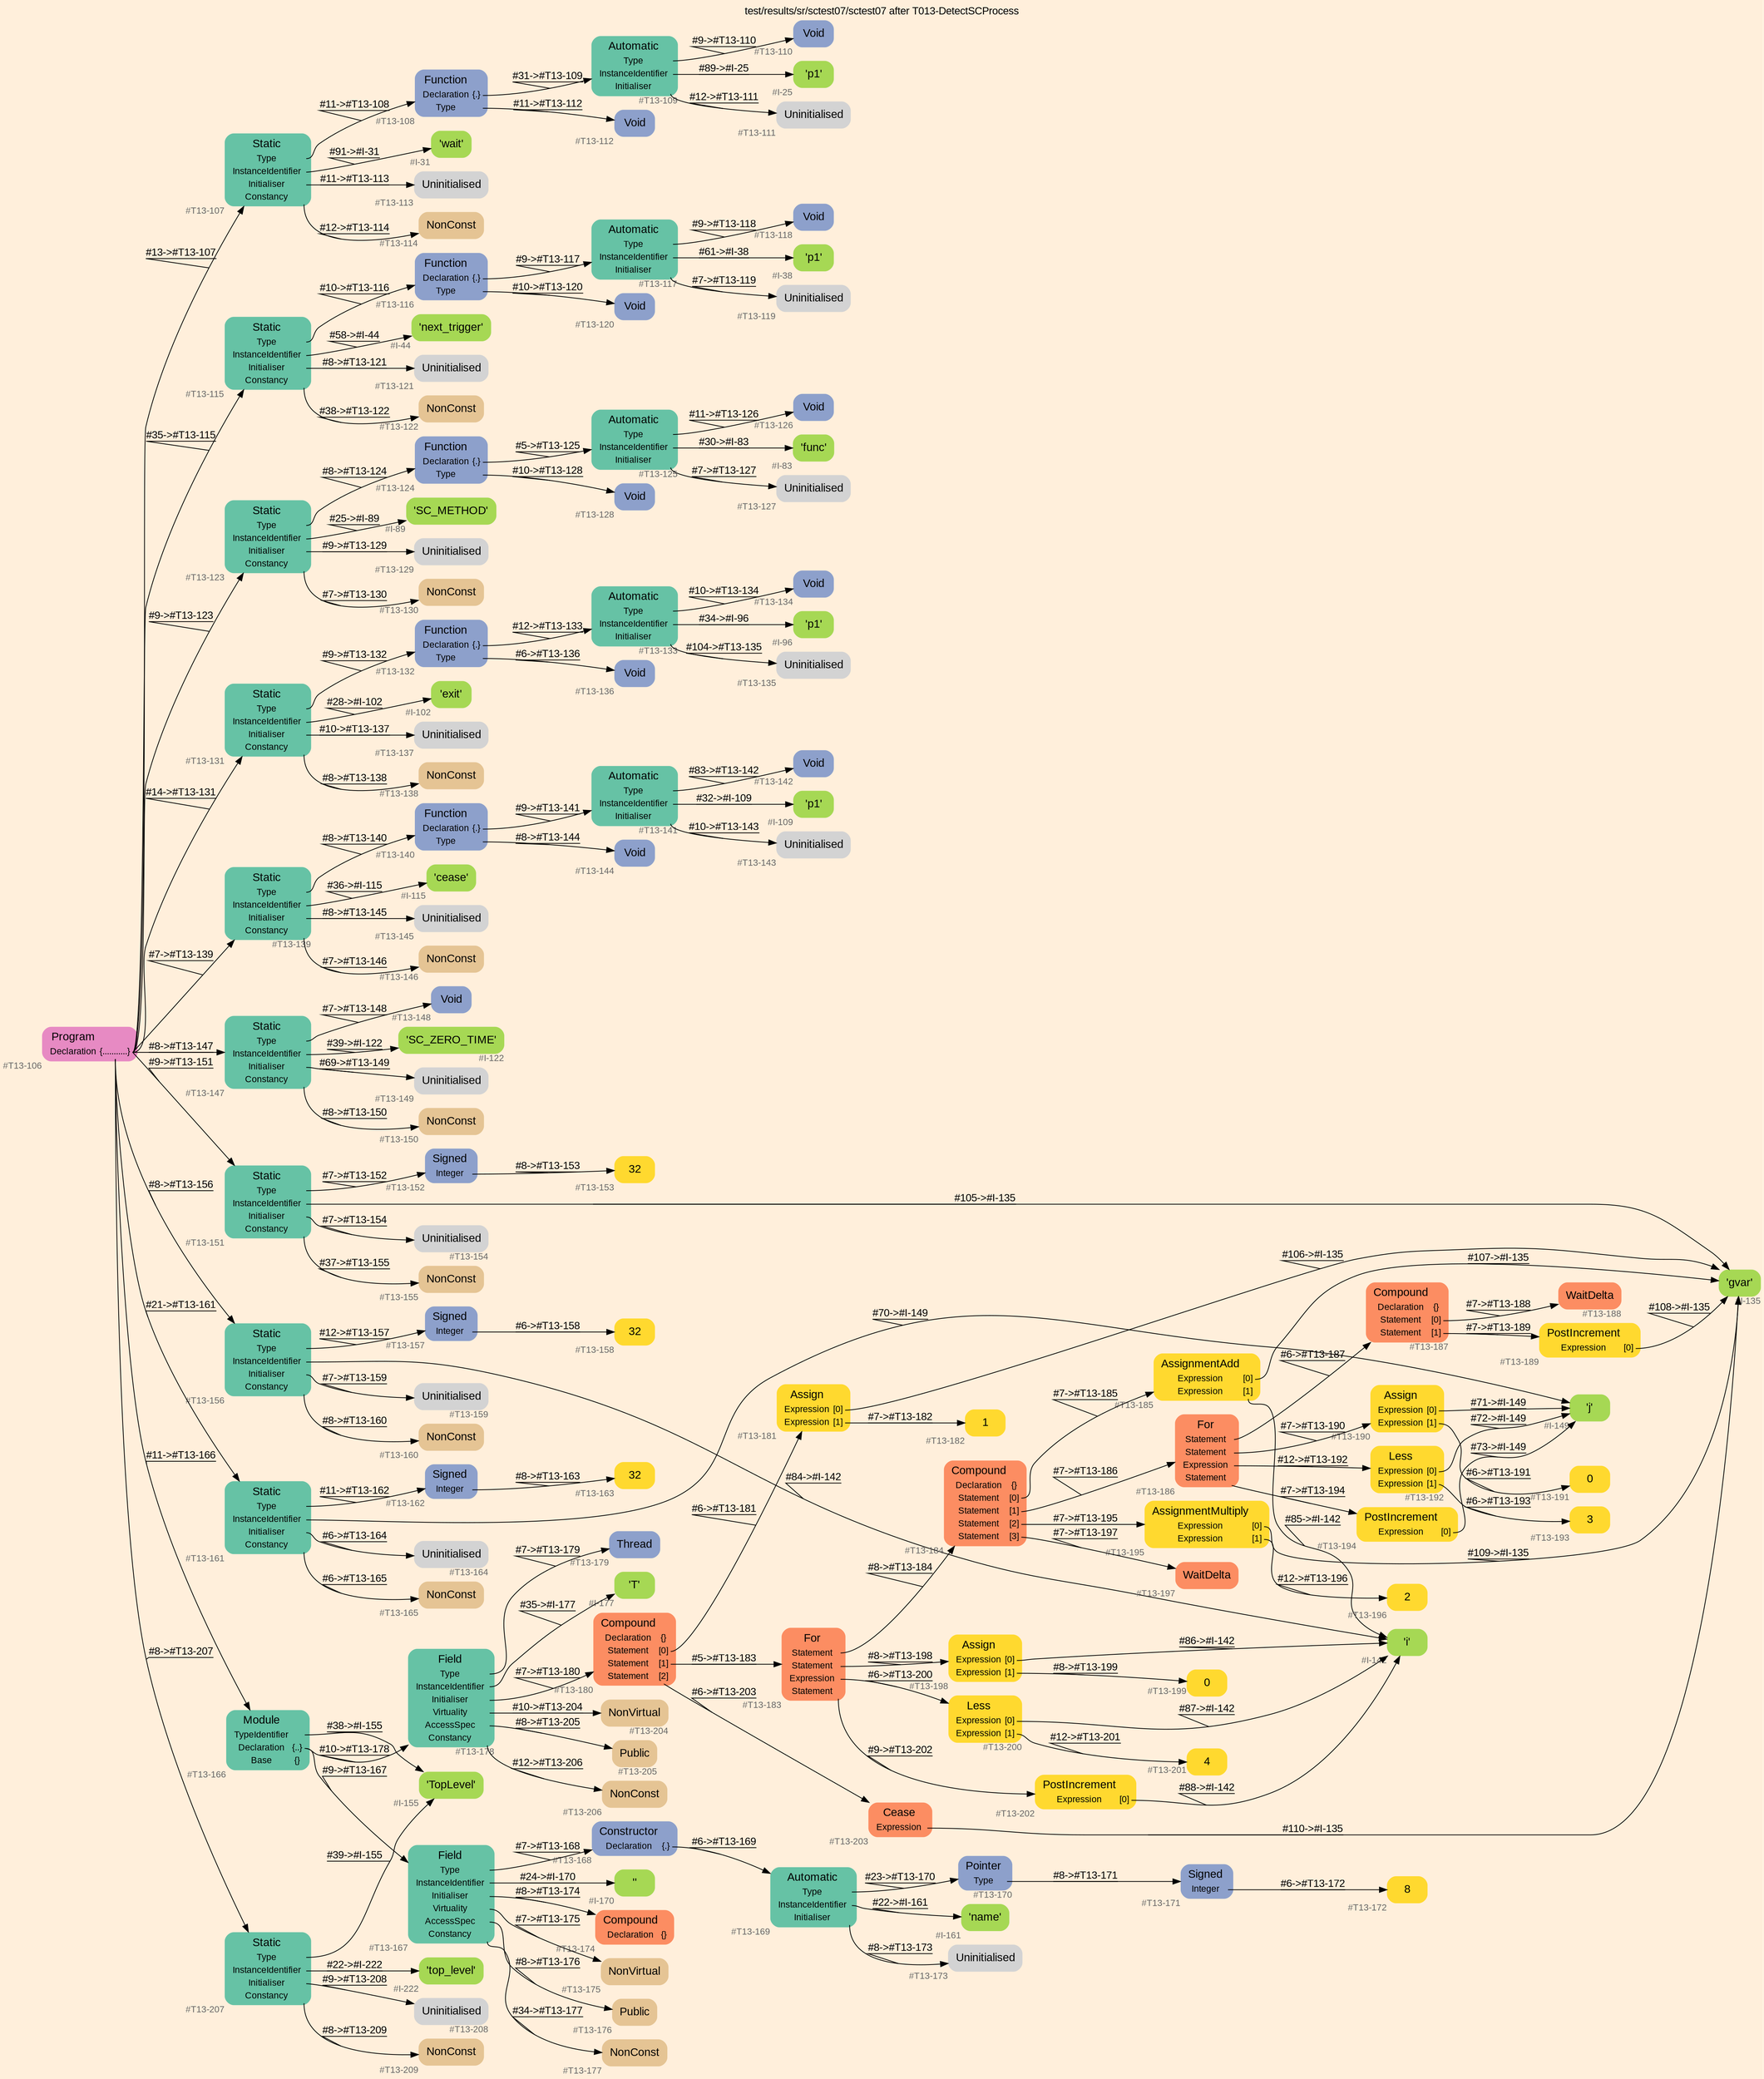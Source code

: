 digraph "test/results/sr/sctest07/sctest07 after T013-DetectSCProcess" {
label = "test/results/sr/sctest07/sctest07 after T013-DetectSCProcess"
labelloc = t
graph [
    rankdir = "LR"
    ranksep = 0.3
    bgcolor = antiquewhite1
    color = black
    fontcolor = black
    fontname = "Arial"
];
node [
    fontname = "Arial"
];
edge [
    fontname = "Arial"
];

// -------------------- node figure --------------------
// -------- block #T13-106 ----------
"#T13-106" [
    fillcolor = "/set28/4"
    xlabel = "#T13-106"
    fontsize = "12"
    fontcolor = grey40
    shape = "plaintext"
    label = <<TABLE BORDER="0" CELLBORDER="0" CELLSPACING="0">
     <TR><TD><FONT COLOR="black" POINT-SIZE="15">Program</FONT></TD></TR>
     <TR><TD><FONT COLOR="black" POINT-SIZE="12">Declaration</FONT></TD><TD PORT="port0"><FONT COLOR="black" POINT-SIZE="12">{...........}</FONT></TD></TR>
    </TABLE>>
    style = "rounded,filled"
];

// -------- block #T13-107 ----------
"#T13-107" [
    fillcolor = "/set28/1"
    xlabel = "#T13-107"
    fontsize = "12"
    fontcolor = grey40
    shape = "plaintext"
    label = <<TABLE BORDER="0" CELLBORDER="0" CELLSPACING="0">
     <TR><TD><FONT COLOR="black" POINT-SIZE="15">Static</FONT></TD></TR>
     <TR><TD><FONT COLOR="black" POINT-SIZE="12">Type</FONT></TD><TD PORT="port0"></TD></TR>
     <TR><TD><FONT COLOR="black" POINT-SIZE="12">InstanceIdentifier</FONT></TD><TD PORT="port1"></TD></TR>
     <TR><TD><FONT COLOR="black" POINT-SIZE="12">Initialiser</FONT></TD><TD PORT="port2"></TD></TR>
     <TR><TD><FONT COLOR="black" POINT-SIZE="12">Constancy</FONT></TD><TD PORT="port3"></TD></TR>
    </TABLE>>
    style = "rounded,filled"
];

// -------- block #T13-108 ----------
"#T13-108" [
    fillcolor = "/set28/3"
    xlabel = "#T13-108"
    fontsize = "12"
    fontcolor = grey40
    shape = "plaintext"
    label = <<TABLE BORDER="0" CELLBORDER="0" CELLSPACING="0">
     <TR><TD><FONT COLOR="black" POINT-SIZE="15">Function</FONT></TD></TR>
     <TR><TD><FONT COLOR="black" POINT-SIZE="12">Declaration</FONT></TD><TD PORT="port0"><FONT COLOR="black" POINT-SIZE="12">{.}</FONT></TD></TR>
     <TR><TD><FONT COLOR="black" POINT-SIZE="12">Type</FONT></TD><TD PORT="port1"></TD></TR>
    </TABLE>>
    style = "rounded,filled"
];

// -------- block #T13-109 ----------
"#T13-109" [
    fillcolor = "/set28/1"
    xlabel = "#T13-109"
    fontsize = "12"
    fontcolor = grey40
    shape = "plaintext"
    label = <<TABLE BORDER="0" CELLBORDER="0" CELLSPACING="0">
     <TR><TD><FONT COLOR="black" POINT-SIZE="15">Automatic</FONT></TD></TR>
     <TR><TD><FONT COLOR="black" POINT-SIZE="12">Type</FONT></TD><TD PORT="port0"></TD></TR>
     <TR><TD><FONT COLOR="black" POINT-SIZE="12">InstanceIdentifier</FONT></TD><TD PORT="port1"></TD></TR>
     <TR><TD><FONT COLOR="black" POINT-SIZE="12">Initialiser</FONT></TD><TD PORT="port2"></TD></TR>
    </TABLE>>
    style = "rounded,filled"
];

// -------- block #T13-110 ----------
"#T13-110" [
    fillcolor = "/set28/3"
    xlabel = "#T13-110"
    fontsize = "12"
    fontcolor = grey40
    shape = "plaintext"
    label = <<TABLE BORDER="0" CELLBORDER="0" CELLSPACING="0">
     <TR><TD><FONT COLOR="black" POINT-SIZE="15">Void</FONT></TD></TR>
    </TABLE>>
    style = "rounded,filled"
];

// -------- block #I-25 ----------
"#I-25" [
    fillcolor = "/set28/5"
    xlabel = "#I-25"
    fontsize = "12"
    fontcolor = grey40
    shape = "plaintext"
    label = <<TABLE BORDER="0" CELLBORDER="0" CELLSPACING="0">
     <TR><TD><FONT COLOR="black" POINT-SIZE="15">'p1'</FONT></TD></TR>
    </TABLE>>
    style = "rounded,filled"
];

// -------- block #T13-111 ----------
"#T13-111" [
    xlabel = "#T13-111"
    fontsize = "12"
    fontcolor = grey40
    shape = "plaintext"
    label = <<TABLE BORDER="0" CELLBORDER="0" CELLSPACING="0">
     <TR><TD><FONT COLOR="black" POINT-SIZE="15">Uninitialised</FONT></TD></TR>
    </TABLE>>
    style = "rounded,filled"
];

// -------- block #T13-112 ----------
"#T13-112" [
    fillcolor = "/set28/3"
    xlabel = "#T13-112"
    fontsize = "12"
    fontcolor = grey40
    shape = "plaintext"
    label = <<TABLE BORDER="0" CELLBORDER="0" CELLSPACING="0">
     <TR><TD><FONT COLOR="black" POINT-SIZE="15">Void</FONT></TD></TR>
    </TABLE>>
    style = "rounded,filled"
];

// -------- block #I-31 ----------
"#I-31" [
    fillcolor = "/set28/5"
    xlabel = "#I-31"
    fontsize = "12"
    fontcolor = grey40
    shape = "plaintext"
    label = <<TABLE BORDER="0" CELLBORDER="0" CELLSPACING="0">
     <TR><TD><FONT COLOR="black" POINT-SIZE="15">'wait'</FONT></TD></TR>
    </TABLE>>
    style = "rounded,filled"
];

// -------- block #T13-113 ----------
"#T13-113" [
    xlabel = "#T13-113"
    fontsize = "12"
    fontcolor = grey40
    shape = "plaintext"
    label = <<TABLE BORDER="0" CELLBORDER="0" CELLSPACING="0">
     <TR><TD><FONT COLOR="black" POINT-SIZE="15">Uninitialised</FONT></TD></TR>
    </TABLE>>
    style = "rounded,filled"
];

// -------- block #T13-114 ----------
"#T13-114" [
    fillcolor = "/set28/7"
    xlabel = "#T13-114"
    fontsize = "12"
    fontcolor = grey40
    shape = "plaintext"
    label = <<TABLE BORDER="0" CELLBORDER="0" CELLSPACING="0">
     <TR><TD><FONT COLOR="black" POINT-SIZE="15">NonConst</FONT></TD></TR>
    </TABLE>>
    style = "rounded,filled"
];

// -------- block #T13-115 ----------
"#T13-115" [
    fillcolor = "/set28/1"
    xlabel = "#T13-115"
    fontsize = "12"
    fontcolor = grey40
    shape = "plaintext"
    label = <<TABLE BORDER="0" CELLBORDER="0" CELLSPACING="0">
     <TR><TD><FONT COLOR="black" POINT-SIZE="15">Static</FONT></TD></TR>
     <TR><TD><FONT COLOR="black" POINT-SIZE="12">Type</FONT></TD><TD PORT="port0"></TD></TR>
     <TR><TD><FONT COLOR="black" POINT-SIZE="12">InstanceIdentifier</FONT></TD><TD PORT="port1"></TD></TR>
     <TR><TD><FONT COLOR="black" POINT-SIZE="12">Initialiser</FONT></TD><TD PORT="port2"></TD></TR>
     <TR><TD><FONT COLOR="black" POINT-SIZE="12">Constancy</FONT></TD><TD PORT="port3"></TD></TR>
    </TABLE>>
    style = "rounded,filled"
];

// -------- block #T13-116 ----------
"#T13-116" [
    fillcolor = "/set28/3"
    xlabel = "#T13-116"
    fontsize = "12"
    fontcolor = grey40
    shape = "plaintext"
    label = <<TABLE BORDER="0" CELLBORDER="0" CELLSPACING="0">
     <TR><TD><FONT COLOR="black" POINT-SIZE="15">Function</FONT></TD></TR>
     <TR><TD><FONT COLOR="black" POINT-SIZE="12">Declaration</FONT></TD><TD PORT="port0"><FONT COLOR="black" POINT-SIZE="12">{.}</FONT></TD></TR>
     <TR><TD><FONT COLOR="black" POINT-SIZE="12">Type</FONT></TD><TD PORT="port1"></TD></TR>
    </TABLE>>
    style = "rounded,filled"
];

// -------- block #T13-117 ----------
"#T13-117" [
    fillcolor = "/set28/1"
    xlabel = "#T13-117"
    fontsize = "12"
    fontcolor = grey40
    shape = "plaintext"
    label = <<TABLE BORDER="0" CELLBORDER="0" CELLSPACING="0">
     <TR><TD><FONT COLOR="black" POINT-SIZE="15">Automatic</FONT></TD></TR>
     <TR><TD><FONT COLOR="black" POINT-SIZE="12">Type</FONT></TD><TD PORT="port0"></TD></TR>
     <TR><TD><FONT COLOR="black" POINT-SIZE="12">InstanceIdentifier</FONT></TD><TD PORT="port1"></TD></TR>
     <TR><TD><FONT COLOR="black" POINT-SIZE="12">Initialiser</FONT></TD><TD PORT="port2"></TD></TR>
    </TABLE>>
    style = "rounded,filled"
];

// -------- block #T13-118 ----------
"#T13-118" [
    fillcolor = "/set28/3"
    xlabel = "#T13-118"
    fontsize = "12"
    fontcolor = grey40
    shape = "plaintext"
    label = <<TABLE BORDER="0" CELLBORDER="0" CELLSPACING="0">
     <TR><TD><FONT COLOR="black" POINT-SIZE="15">Void</FONT></TD></TR>
    </TABLE>>
    style = "rounded,filled"
];

// -------- block #I-38 ----------
"#I-38" [
    fillcolor = "/set28/5"
    xlabel = "#I-38"
    fontsize = "12"
    fontcolor = grey40
    shape = "plaintext"
    label = <<TABLE BORDER="0" CELLBORDER="0" CELLSPACING="0">
     <TR><TD><FONT COLOR="black" POINT-SIZE="15">'p1'</FONT></TD></TR>
    </TABLE>>
    style = "rounded,filled"
];

// -------- block #T13-119 ----------
"#T13-119" [
    xlabel = "#T13-119"
    fontsize = "12"
    fontcolor = grey40
    shape = "plaintext"
    label = <<TABLE BORDER="0" CELLBORDER="0" CELLSPACING="0">
     <TR><TD><FONT COLOR="black" POINT-SIZE="15">Uninitialised</FONT></TD></TR>
    </TABLE>>
    style = "rounded,filled"
];

// -------- block #T13-120 ----------
"#T13-120" [
    fillcolor = "/set28/3"
    xlabel = "#T13-120"
    fontsize = "12"
    fontcolor = grey40
    shape = "plaintext"
    label = <<TABLE BORDER="0" CELLBORDER="0" CELLSPACING="0">
     <TR><TD><FONT COLOR="black" POINT-SIZE="15">Void</FONT></TD></TR>
    </TABLE>>
    style = "rounded,filled"
];

// -------- block #I-44 ----------
"#I-44" [
    fillcolor = "/set28/5"
    xlabel = "#I-44"
    fontsize = "12"
    fontcolor = grey40
    shape = "plaintext"
    label = <<TABLE BORDER="0" CELLBORDER="0" CELLSPACING="0">
     <TR><TD><FONT COLOR="black" POINT-SIZE="15">'next_trigger'</FONT></TD></TR>
    </TABLE>>
    style = "rounded,filled"
];

// -------- block #T13-121 ----------
"#T13-121" [
    xlabel = "#T13-121"
    fontsize = "12"
    fontcolor = grey40
    shape = "plaintext"
    label = <<TABLE BORDER="0" CELLBORDER="0" CELLSPACING="0">
     <TR><TD><FONT COLOR="black" POINT-SIZE="15">Uninitialised</FONT></TD></TR>
    </TABLE>>
    style = "rounded,filled"
];

// -------- block #T13-122 ----------
"#T13-122" [
    fillcolor = "/set28/7"
    xlabel = "#T13-122"
    fontsize = "12"
    fontcolor = grey40
    shape = "plaintext"
    label = <<TABLE BORDER="0" CELLBORDER="0" CELLSPACING="0">
     <TR><TD><FONT COLOR="black" POINT-SIZE="15">NonConst</FONT></TD></TR>
    </TABLE>>
    style = "rounded,filled"
];

// -------- block #T13-123 ----------
"#T13-123" [
    fillcolor = "/set28/1"
    xlabel = "#T13-123"
    fontsize = "12"
    fontcolor = grey40
    shape = "plaintext"
    label = <<TABLE BORDER="0" CELLBORDER="0" CELLSPACING="0">
     <TR><TD><FONT COLOR="black" POINT-SIZE="15">Static</FONT></TD></TR>
     <TR><TD><FONT COLOR="black" POINT-SIZE="12">Type</FONT></TD><TD PORT="port0"></TD></TR>
     <TR><TD><FONT COLOR="black" POINT-SIZE="12">InstanceIdentifier</FONT></TD><TD PORT="port1"></TD></TR>
     <TR><TD><FONT COLOR="black" POINT-SIZE="12">Initialiser</FONT></TD><TD PORT="port2"></TD></TR>
     <TR><TD><FONT COLOR="black" POINT-SIZE="12">Constancy</FONT></TD><TD PORT="port3"></TD></TR>
    </TABLE>>
    style = "rounded,filled"
];

// -------- block #T13-124 ----------
"#T13-124" [
    fillcolor = "/set28/3"
    xlabel = "#T13-124"
    fontsize = "12"
    fontcolor = grey40
    shape = "plaintext"
    label = <<TABLE BORDER="0" CELLBORDER="0" CELLSPACING="0">
     <TR><TD><FONT COLOR="black" POINT-SIZE="15">Function</FONT></TD></TR>
     <TR><TD><FONT COLOR="black" POINT-SIZE="12">Declaration</FONT></TD><TD PORT="port0"><FONT COLOR="black" POINT-SIZE="12">{.}</FONT></TD></TR>
     <TR><TD><FONT COLOR="black" POINT-SIZE="12">Type</FONT></TD><TD PORT="port1"></TD></TR>
    </TABLE>>
    style = "rounded,filled"
];

// -------- block #T13-125 ----------
"#T13-125" [
    fillcolor = "/set28/1"
    xlabel = "#T13-125"
    fontsize = "12"
    fontcolor = grey40
    shape = "plaintext"
    label = <<TABLE BORDER="0" CELLBORDER="0" CELLSPACING="0">
     <TR><TD><FONT COLOR="black" POINT-SIZE="15">Automatic</FONT></TD></TR>
     <TR><TD><FONT COLOR="black" POINT-SIZE="12">Type</FONT></TD><TD PORT="port0"></TD></TR>
     <TR><TD><FONT COLOR="black" POINT-SIZE="12">InstanceIdentifier</FONT></TD><TD PORT="port1"></TD></TR>
     <TR><TD><FONT COLOR="black" POINT-SIZE="12">Initialiser</FONT></TD><TD PORT="port2"></TD></TR>
    </TABLE>>
    style = "rounded,filled"
];

// -------- block #T13-126 ----------
"#T13-126" [
    fillcolor = "/set28/3"
    xlabel = "#T13-126"
    fontsize = "12"
    fontcolor = grey40
    shape = "plaintext"
    label = <<TABLE BORDER="0" CELLBORDER="0" CELLSPACING="0">
     <TR><TD><FONT COLOR="black" POINT-SIZE="15">Void</FONT></TD></TR>
    </TABLE>>
    style = "rounded,filled"
];

// -------- block #I-83 ----------
"#I-83" [
    fillcolor = "/set28/5"
    xlabel = "#I-83"
    fontsize = "12"
    fontcolor = grey40
    shape = "plaintext"
    label = <<TABLE BORDER="0" CELLBORDER="0" CELLSPACING="0">
     <TR><TD><FONT COLOR="black" POINT-SIZE="15">'func'</FONT></TD></TR>
    </TABLE>>
    style = "rounded,filled"
];

// -------- block #T13-127 ----------
"#T13-127" [
    xlabel = "#T13-127"
    fontsize = "12"
    fontcolor = grey40
    shape = "plaintext"
    label = <<TABLE BORDER="0" CELLBORDER="0" CELLSPACING="0">
     <TR><TD><FONT COLOR="black" POINT-SIZE="15">Uninitialised</FONT></TD></TR>
    </TABLE>>
    style = "rounded,filled"
];

// -------- block #T13-128 ----------
"#T13-128" [
    fillcolor = "/set28/3"
    xlabel = "#T13-128"
    fontsize = "12"
    fontcolor = grey40
    shape = "plaintext"
    label = <<TABLE BORDER="0" CELLBORDER="0" CELLSPACING="0">
     <TR><TD><FONT COLOR="black" POINT-SIZE="15">Void</FONT></TD></TR>
    </TABLE>>
    style = "rounded,filled"
];

// -------- block #I-89 ----------
"#I-89" [
    fillcolor = "/set28/5"
    xlabel = "#I-89"
    fontsize = "12"
    fontcolor = grey40
    shape = "plaintext"
    label = <<TABLE BORDER="0" CELLBORDER="0" CELLSPACING="0">
     <TR><TD><FONT COLOR="black" POINT-SIZE="15">'SC_METHOD'</FONT></TD></TR>
    </TABLE>>
    style = "rounded,filled"
];

// -------- block #T13-129 ----------
"#T13-129" [
    xlabel = "#T13-129"
    fontsize = "12"
    fontcolor = grey40
    shape = "plaintext"
    label = <<TABLE BORDER="0" CELLBORDER="0" CELLSPACING="0">
     <TR><TD><FONT COLOR="black" POINT-SIZE="15">Uninitialised</FONT></TD></TR>
    </TABLE>>
    style = "rounded,filled"
];

// -------- block #T13-130 ----------
"#T13-130" [
    fillcolor = "/set28/7"
    xlabel = "#T13-130"
    fontsize = "12"
    fontcolor = grey40
    shape = "plaintext"
    label = <<TABLE BORDER="0" CELLBORDER="0" CELLSPACING="0">
     <TR><TD><FONT COLOR="black" POINT-SIZE="15">NonConst</FONT></TD></TR>
    </TABLE>>
    style = "rounded,filled"
];

// -------- block #T13-131 ----------
"#T13-131" [
    fillcolor = "/set28/1"
    xlabel = "#T13-131"
    fontsize = "12"
    fontcolor = grey40
    shape = "plaintext"
    label = <<TABLE BORDER="0" CELLBORDER="0" CELLSPACING="0">
     <TR><TD><FONT COLOR="black" POINT-SIZE="15">Static</FONT></TD></TR>
     <TR><TD><FONT COLOR="black" POINT-SIZE="12">Type</FONT></TD><TD PORT="port0"></TD></TR>
     <TR><TD><FONT COLOR="black" POINT-SIZE="12">InstanceIdentifier</FONT></TD><TD PORT="port1"></TD></TR>
     <TR><TD><FONT COLOR="black" POINT-SIZE="12">Initialiser</FONT></TD><TD PORT="port2"></TD></TR>
     <TR><TD><FONT COLOR="black" POINT-SIZE="12">Constancy</FONT></TD><TD PORT="port3"></TD></TR>
    </TABLE>>
    style = "rounded,filled"
];

// -------- block #T13-132 ----------
"#T13-132" [
    fillcolor = "/set28/3"
    xlabel = "#T13-132"
    fontsize = "12"
    fontcolor = grey40
    shape = "plaintext"
    label = <<TABLE BORDER="0" CELLBORDER="0" CELLSPACING="0">
     <TR><TD><FONT COLOR="black" POINT-SIZE="15">Function</FONT></TD></TR>
     <TR><TD><FONT COLOR="black" POINT-SIZE="12">Declaration</FONT></TD><TD PORT="port0"><FONT COLOR="black" POINT-SIZE="12">{.}</FONT></TD></TR>
     <TR><TD><FONT COLOR="black" POINT-SIZE="12">Type</FONT></TD><TD PORT="port1"></TD></TR>
    </TABLE>>
    style = "rounded,filled"
];

// -------- block #T13-133 ----------
"#T13-133" [
    fillcolor = "/set28/1"
    xlabel = "#T13-133"
    fontsize = "12"
    fontcolor = grey40
    shape = "plaintext"
    label = <<TABLE BORDER="0" CELLBORDER="0" CELLSPACING="0">
     <TR><TD><FONT COLOR="black" POINT-SIZE="15">Automatic</FONT></TD></TR>
     <TR><TD><FONT COLOR="black" POINT-SIZE="12">Type</FONT></TD><TD PORT="port0"></TD></TR>
     <TR><TD><FONT COLOR="black" POINT-SIZE="12">InstanceIdentifier</FONT></TD><TD PORT="port1"></TD></TR>
     <TR><TD><FONT COLOR="black" POINT-SIZE="12">Initialiser</FONT></TD><TD PORT="port2"></TD></TR>
    </TABLE>>
    style = "rounded,filled"
];

// -------- block #T13-134 ----------
"#T13-134" [
    fillcolor = "/set28/3"
    xlabel = "#T13-134"
    fontsize = "12"
    fontcolor = grey40
    shape = "plaintext"
    label = <<TABLE BORDER="0" CELLBORDER="0" CELLSPACING="0">
     <TR><TD><FONT COLOR="black" POINT-SIZE="15">Void</FONT></TD></TR>
    </TABLE>>
    style = "rounded,filled"
];

// -------- block #I-96 ----------
"#I-96" [
    fillcolor = "/set28/5"
    xlabel = "#I-96"
    fontsize = "12"
    fontcolor = grey40
    shape = "plaintext"
    label = <<TABLE BORDER="0" CELLBORDER="0" CELLSPACING="0">
     <TR><TD><FONT COLOR="black" POINT-SIZE="15">'p1'</FONT></TD></TR>
    </TABLE>>
    style = "rounded,filled"
];

// -------- block #T13-135 ----------
"#T13-135" [
    xlabel = "#T13-135"
    fontsize = "12"
    fontcolor = grey40
    shape = "plaintext"
    label = <<TABLE BORDER="0" CELLBORDER="0" CELLSPACING="0">
     <TR><TD><FONT COLOR="black" POINT-SIZE="15">Uninitialised</FONT></TD></TR>
    </TABLE>>
    style = "rounded,filled"
];

// -------- block #T13-136 ----------
"#T13-136" [
    fillcolor = "/set28/3"
    xlabel = "#T13-136"
    fontsize = "12"
    fontcolor = grey40
    shape = "plaintext"
    label = <<TABLE BORDER="0" CELLBORDER="0" CELLSPACING="0">
     <TR><TD><FONT COLOR="black" POINT-SIZE="15">Void</FONT></TD></TR>
    </TABLE>>
    style = "rounded,filled"
];

// -------- block #I-102 ----------
"#I-102" [
    fillcolor = "/set28/5"
    xlabel = "#I-102"
    fontsize = "12"
    fontcolor = grey40
    shape = "plaintext"
    label = <<TABLE BORDER="0" CELLBORDER="0" CELLSPACING="0">
     <TR><TD><FONT COLOR="black" POINT-SIZE="15">'exit'</FONT></TD></TR>
    </TABLE>>
    style = "rounded,filled"
];

// -------- block #T13-137 ----------
"#T13-137" [
    xlabel = "#T13-137"
    fontsize = "12"
    fontcolor = grey40
    shape = "plaintext"
    label = <<TABLE BORDER="0" CELLBORDER="0" CELLSPACING="0">
     <TR><TD><FONT COLOR="black" POINT-SIZE="15">Uninitialised</FONT></TD></TR>
    </TABLE>>
    style = "rounded,filled"
];

// -------- block #T13-138 ----------
"#T13-138" [
    fillcolor = "/set28/7"
    xlabel = "#T13-138"
    fontsize = "12"
    fontcolor = grey40
    shape = "plaintext"
    label = <<TABLE BORDER="0" CELLBORDER="0" CELLSPACING="0">
     <TR><TD><FONT COLOR="black" POINT-SIZE="15">NonConst</FONT></TD></TR>
    </TABLE>>
    style = "rounded,filled"
];

// -------- block #T13-139 ----------
"#T13-139" [
    fillcolor = "/set28/1"
    xlabel = "#T13-139"
    fontsize = "12"
    fontcolor = grey40
    shape = "plaintext"
    label = <<TABLE BORDER="0" CELLBORDER="0" CELLSPACING="0">
     <TR><TD><FONT COLOR="black" POINT-SIZE="15">Static</FONT></TD></TR>
     <TR><TD><FONT COLOR="black" POINT-SIZE="12">Type</FONT></TD><TD PORT="port0"></TD></TR>
     <TR><TD><FONT COLOR="black" POINT-SIZE="12">InstanceIdentifier</FONT></TD><TD PORT="port1"></TD></TR>
     <TR><TD><FONT COLOR="black" POINT-SIZE="12">Initialiser</FONT></TD><TD PORT="port2"></TD></TR>
     <TR><TD><FONT COLOR="black" POINT-SIZE="12">Constancy</FONT></TD><TD PORT="port3"></TD></TR>
    </TABLE>>
    style = "rounded,filled"
];

// -------- block #T13-140 ----------
"#T13-140" [
    fillcolor = "/set28/3"
    xlabel = "#T13-140"
    fontsize = "12"
    fontcolor = grey40
    shape = "plaintext"
    label = <<TABLE BORDER="0" CELLBORDER="0" CELLSPACING="0">
     <TR><TD><FONT COLOR="black" POINT-SIZE="15">Function</FONT></TD></TR>
     <TR><TD><FONT COLOR="black" POINT-SIZE="12">Declaration</FONT></TD><TD PORT="port0"><FONT COLOR="black" POINT-SIZE="12">{.}</FONT></TD></TR>
     <TR><TD><FONT COLOR="black" POINT-SIZE="12">Type</FONT></TD><TD PORT="port1"></TD></TR>
    </TABLE>>
    style = "rounded,filled"
];

// -------- block #T13-141 ----------
"#T13-141" [
    fillcolor = "/set28/1"
    xlabel = "#T13-141"
    fontsize = "12"
    fontcolor = grey40
    shape = "plaintext"
    label = <<TABLE BORDER="0" CELLBORDER="0" CELLSPACING="0">
     <TR><TD><FONT COLOR="black" POINT-SIZE="15">Automatic</FONT></TD></TR>
     <TR><TD><FONT COLOR="black" POINT-SIZE="12">Type</FONT></TD><TD PORT="port0"></TD></TR>
     <TR><TD><FONT COLOR="black" POINT-SIZE="12">InstanceIdentifier</FONT></TD><TD PORT="port1"></TD></TR>
     <TR><TD><FONT COLOR="black" POINT-SIZE="12">Initialiser</FONT></TD><TD PORT="port2"></TD></TR>
    </TABLE>>
    style = "rounded,filled"
];

// -------- block #T13-142 ----------
"#T13-142" [
    fillcolor = "/set28/3"
    xlabel = "#T13-142"
    fontsize = "12"
    fontcolor = grey40
    shape = "plaintext"
    label = <<TABLE BORDER="0" CELLBORDER="0" CELLSPACING="0">
     <TR><TD><FONT COLOR="black" POINT-SIZE="15">Void</FONT></TD></TR>
    </TABLE>>
    style = "rounded,filled"
];

// -------- block #I-109 ----------
"#I-109" [
    fillcolor = "/set28/5"
    xlabel = "#I-109"
    fontsize = "12"
    fontcolor = grey40
    shape = "plaintext"
    label = <<TABLE BORDER="0" CELLBORDER="0" CELLSPACING="0">
     <TR><TD><FONT COLOR="black" POINT-SIZE="15">'p1'</FONT></TD></TR>
    </TABLE>>
    style = "rounded,filled"
];

// -------- block #T13-143 ----------
"#T13-143" [
    xlabel = "#T13-143"
    fontsize = "12"
    fontcolor = grey40
    shape = "plaintext"
    label = <<TABLE BORDER="0" CELLBORDER="0" CELLSPACING="0">
     <TR><TD><FONT COLOR="black" POINT-SIZE="15">Uninitialised</FONT></TD></TR>
    </TABLE>>
    style = "rounded,filled"
];

// -------- block #T13-144 ----------
"#T13-144" [
    fillcolor = "/set28/3"
    xlabel = "#T13-144"
    fontsize = "12"
    fontcolor = grey40
    shape = "plaintext"
    label = <<TABLE BORDER="0" CELLBORDER="0" CELLSPACING="0">
     <TR><TD><FONT COLOR="black" POINT-SIZE="15">Void</FONT></TD></TR>
    </TABLE>>
    style = "rounded,filled"
];

// -------- block #I-115 ----------
"#I-115" [
    fillcolor = "/set28/5"
    xlabel = "#I-115"
    fontsize = "12"
    fontcolor = grey40
    shape = "plaintext"
    label = <<TABLE BORDER="0" CELLBORDER="0" CELLSPACING="0">
     <TR><TD><FONT COLOR="black" POINT-SIZE="15">'cease'</FONT></TD></TR>
    </TABLE>>
    style = "rounded,filled"
];

// -------- block #T13-145 ----------
"#T13-145" [
    xlabel = "#T13-145"
    fontsize = "12"
    fontcolor = grey40
    shape = "plaintext"
    label = <<TABLE BORDER="0" CELLBORDER="0" CELLSPACING="0">
     <TR><TD><FONT COLOR="black" POINT-SIZE="15">Uninitialised</FONT></TD></TR>
    </TABLE>>
    style = "rounded,filled"
];

// -------- block #T13-146 ----------
"#T13-146" [
    fillcolor = "/set28/7"
    xlabel = "#T13-146"
    fontsize = "12"
    fontcolor = grey40
    shape = "plaintext"
    label = <<TABLE BORDER="0" CELLBORDER="0" CELLSPACING="0">
     <TR><TD><FONT COLOR="black" POINT-SIZE="15">NonConst</FONT></TD></TR>
    </TABLE>>
    style = "rounded,filled"
];

// -------- block #T13-147 ----------
"#T13-147" [
    fillcolor = "/set28/1"
    xlabel = "#T13-147"
    fontsize = "12"
    fontcolor = grey40
    shape = "plaintext"
    label = <<TABLE BORDER="0" CELLBORDER="0" CELLSPACING="0">
     <TR><TD><FONT COLOR="black" POINT-SIZE="15">Static</FONT></TD></TR>
     <TR><TD><FONT COLOR="black" POINT-SIZE="12">Type</FONT></TD><TD PORT="port0"></TD></TR>
     <TR><TD><FONT COLOR="black" POINT-SIZE="12">InstanceIdentifier</FONT></TD><TD PORT="port1"></TD></TR>
     <TR><TD><FONT COLOR="black" POINT-SIZE="12">Initialiser</FONT></TD><TD PORT="port2"></TD></TR>
     <TR><TD><FONT COLOR="black" POINT-SIZE="12">Constancy</FONT></TD><TD PORT="port3"></TD></TR>
    </TABLE>>
    style = "rounded,filled"
];

// -------- block #T13-148 ----------
"#T13-148" [
    fillcolor = "/set28/3"
    xlabel = "#T13-148"
    fontsize = "12"
    fontcolor = grey40
    shape = "plaintext"
    label = <<TABLE BORDER="0" CELLBORDER="0" CELLSPACING="0">
     <TR><TD><FONT COLOR="black" POINT-SIZE="15">Void</FONT></TD></TR>
    </TABLE>>
    style = "rounded,filled"
];

// -------- block #I-122 ----------
"#I-122" [
    fillcolor = "/set28/5"
    xlabel = "#I-122"
    fontsize = "12"
    fontcolor = grey40
    shape = "plaintext"
    label = <<TABLE BORDER="0" CELLBORDER="0" CELLSPACING="0">
     <TR><TD><FONT COLOR="black" POINT-SIZE="15">'SC_ZERO_TIME'</FONT></TD></TR>
    </TABLE>>
    style = "rounded,filled"
];

// -------- block #T13-149 ----------
"#T13-149" [
    xlabel = "#T13-149"
    fontsize = "12"
    fontcolor = grey40
    shape = "plaintext"
    label = <<TABLE BORDER="0" CELLBORDER="0" CELLSPACING="0">
     <TR><TD><FONT COLOR="black" POINT-SIZE="15">Uninitialised</FONT></TD></TR>
    </TABLE>>
    style = "rounded,filled"
];

// -------- block #T13-150 ----------
"#T13-150" [
    fillcolor = "/set28/7"
    xlabel = "#T13-150"
    fontsize = "12"
    fontcolor = grey40
    shape = "plaintext"
    label = <<TABLE BORDER="0" CELLBORDER="0" CELLSPACING="0">
     <TR><TD><FONT COLOR="black" POINT-SIZE="15">NonConst</FONT></TD></TR>
    </TABLE>>
    style = "rounded,filled"
];

// -------- block #T13-151 ----------
"#T13-151" [
    fillcolor = "/set28/1"
    xlabel = "#T13-151"
    fontsize = "12"
    fontcolor = grey40
    shape = "plaintext"
    label = <<TABLE BORDER="0" CELLBORDER="0" CELLSPACING="0">
     <TR><TD><FONT COLOR="black" POINT-SIZE="15">Static</FONT></TD></TR>
     <TR><TD><FONT COLOR="black" POINT-SIZE="12">Type</FONT></TD><TD PORT="port0"></TD></TR>
     <TR><TD><FONT COLOR="black" POINT-SIZE="12">InstanceIdentifier</FONT></TD><TD PORT="port1"></TD></TR>
     <TR><TD><FONT COLOR="black" POINT-SIZE="12">Initialiser</FONT></TD><TD PORT="port2"></TD></TR>
     <TR><TD><FONT COLOR="black" POINT-SIZE="12">Constancy</FONT></TD><TD PORT="port3"></TD></TR>
    </TABLE>>
    style = "rounded,filled"
];

// -------- block #T13-152 ----------
"#T13-152" [
    fillcolor = "/set28/3"
    xlabel = "#T13-152"
    fontsize = "12"
    fontcolor = grey40
    shape = "plaintext"
    label = <<TABLE BORDER="0" CELLBORDER="0" CELLSPACING="0">
     <TR><TD><FONT COLOR="black" POINT-SIZE="15">Signed</FONT></TD></TR>
     <TR><TD><FONT COLOR="black" POINT-SIZE="12">Integer</FONT></TD><TD PORT="port0"></TD></TR>
    </TABLE>>
    style = "rounded,filled"
];

// -------- block #T13-153 ----------
"#T13-153" [
    fillcolor = "/set28/6"
    xlabel = "#T13-153"
    fontsize = "12"
    fontcolor = grey40
    shape = "plaintext"
    label = <<TABLE BORDER="0" CELLBORDER="0" CELLSPACING="0">
     <TR><TD><FONT COLOR="black" POINT-SIZE="15">32</FONT></TD></TR>
    </TABLE>>
    style = "rounded,filled"
];

// -------- block #I-135 ----------
"#I-135" [
    fillcolor = "/set28/5"
    xlabel = "#I-135"
    fontsize = "12"
    fontcolor = grey40
    shape = "plaintext"
    label = <<TABLE BORDER="0" CELLBORDER="0" CELLSPACING="0">
     <TR><TD><FONT COLOR="black" POINT-SIZE="15">'gvar'</FONT></TD></TR>
    </TABLE>>
    style = "rounded,filled"
];

// -------- block #T13-154 ----------
"#T13-154" [
    xlabel = "#T13-154"
    fontsize = "12"
    fontcolor = grey40
    shape = "plaintext"
    label = <<TABLE BORDER="0" CELLBORDER="0" CELLSPACING="0">
     <TR><TD><FONT COLOR="black" POINT-SIZE="15">Uninitialised</FONT></TD></TR>
    </TABLE>>
    style = "rounded,filled"
];

// -------- block #T13-155 ----------
"#T13-155" [
    fillcolor = "/set28/7"
    xlabel = "#T13-155"
    fontsize = "12"
    fontcolor = grey40
    shape = "plaintext"
    label = <<TABLE BORDER="0" CELLBORDER="0" CELLSPACING="0">
     <TR><TD><FONT COLOR="black" POINT-SIZE="15">NonConst</FONT></TD></TR>
    </TABLE>>
    style = "rounded,filled"
];

// -------- block #T13-156 ----------
"#T13-156" [
    fillcolor = "/set28/1"
    xlabel = "#T13-156"
    fontsize = "12"
    fontcolor = grey40
    shape = "plaintext"
    label = <<TABLE BORDER="0" CELLBORDER="0" CELLSPACING="0">
     <TR><TD><FONT COLOR="black" POINT-SIZE="15">Static</FONT></TD></TR>
     <TR><TD><FONT COLOR="black" POINT-SIZE="12">Type</FONT></TD><TD PORT="port0"></TD></TR>
     <TR><TD><FONT COLOR="black" POINT-SIZE="12">InstanceIdentifier</FONT></TD><TD PORT="port1"></TD></TR>
     <TR><TD><FONT COLOR="black" POINT-SIZE="12">Initialiser</FONT></TD><TD PORT="port2"></TD></TR>
     <TR><TD><FONT COLOR="black" POINT-SIZE="12">Constancy</FONT></TD><TD PORT="port3"></TD></TR>
    </TABLE>>
    style = "rounded,filled"
];

// -------- block #T13-157 ----------
"#T13-157" [
    fillcolor = "/set28/3"
    xlabel = "#T13-157"
    fontsize = "12"
    fontcolor = grey40
    shape = "plaintext"
    label = <<TABLE BORDER="0" CELLBORDER="0" CELLSPACING="0">
     <TR><TD><FONT COLOR="black" POINT-SIZE="15">Signed</FONT></TD></TR>
     <TR><TD><FONT COLOR="black" POINT-SIZE="12">Integer</FONT></TD><TD PORT="port0"></TD></TR>
    </TABLE>>
    style = "rounded,filled"
];

// -------- block #T13-158 ----------
"#T13-158" [
    fillcolor = "/set28/6"
    xlabel = "#T13-158"
    fontsize = "12"
    fontcolor = grey40
    shape = "plaintext"
    label = <<TABLE BORDER="0" CELLBORDER="0" CELLSPACING="0">
     <TR><TD><FONT COLOR="black" POINT-SIZE="15">32</FONT></TD></TR>
    </TABLE>>
    style = "rounded,filled"
];

// -------- block #I-142 ----------
"#I-142" [
    fillcolor = "/set28/5"
    xlabel = "#I-142"
    fontsize = "12"
    fontcolor = grey40
    shape = "plaintext"
    label = <<TABLE BORDER="0" CELLBORDER="0" CELLSPACING="0">
     <TR><TD><FONT COLOR="black" POINT-SIZE="15">'i'</FONT></TD></TR>
    </TABLE>>
    style = "rounded,filled"
];

// -------- block #T13-159 ----------
"#T13-159" [
    xlabel = "#T13-159"
    fontsize = "12"
    fontcolor = grey40
    shape = "plaintext"
    label = <<TABLE BORDER="0" CELLBORDER="0" CELLSPACING="0">
     <TR><TD><FONT COLOR="black" POINT-SIZE="15">Uninitialised</FONT></TD></TR>
    </TABLE>>
    style = "rounded,filled"
];

// -------- block #T13-160 ----------
"#T13-160" [
    fillcolor = "/set28/7"
    xlabel = "#T13-160"
    fontsize = "12"
    fontcolor = grey40
    shape = "plaintext"
    label = <<TABLE BORDER="0" CELLBORDER="0" CELLSPACING="0">
     <TR><TD><FONT COLOR="black" POINT-SIZE="15">NonConst</FONT></TD></TR>
    </TABLE>>
    style = "rounded,filled"
];

// -------- block #T13-161 ----------
"#T13-161" [
    fillcolor = "/set28/1"
    xlabel = "#T13-161"
    fontsize = "12"
    fontcolor = grey40
    shape = "plaintext"
    label = <<TABLE BORDER="0" CELLBORDER="0" CELLSPACING="0">
     <TR><TD><FONT COLOR="black" POINT-SIZE="15">Static</FONT></TD></TR>
     <TR><TD><FONT COLOR="black" POINT-SIZE="12">Type</FONT></TD><TD PORT="port0"></TD></TR>
     <TR><TD><FONT COLOR="black" POINT-SIZE="12">InstanceIdentifier</FONT></TD><TD PORT="port1"></TD></TR>
     <TR><TD><FONT COLOR="black" POINT-SIZE="12">Initialiser</FONT></TD><TD PORT="port2"></TD></TR>
     <TR><TD><FONT COLOR="black" POINT-SIZE="12">Constancy</FONT></TD><TD PORT="port3"></TD></TR>
    </TABLE>>
    style = "rounded,filled"
];

// -------- block #T13-162 ----------
"#T13-162" [
    fillcolor = "/set28/3"
    xlabel = "#T13-162"
    fontsize = "12"
    fontcolor = grey40
    shape = "plaintext"
    label = <<TABLE BORDER="0" CELLBORDER="0" CELLSPACING="0">
     <TR><TD><FONT COLOR="black" POINT-SIZE="15">Signed</FONT></TD></TR>
     <TR><TD><FONT COLOR="black" POINT-SIZE="12">Integer</FONT></TD><TD PORT="port0"></TD></TR>
    </TABLE>>
    style = "rounded,filled"
];

// -------- block #T13-163 ----------
"#T13-163" [
    fillcolor = "/set28/6"
    xlabel = "#T13-163"
    fontsize = "12"
    fontcolor = grey40
    shape = "plaintext"
    label = <<TABLE BORDER="0" CELLBORDER="0" CELLSPACING="0">
     <TR><TD><FONT COLOR="black" POINT-SIZE="15">32</FONT></TD></TR>
    </TABLE>>
    style = "rounded,filled"
];

// -------- block #I-149 ----------
"#I-149" [
    fillcolor = "/set28/5"
    xlabel = "#I-149"
    fontsize = "12"
    fontcolor = grey40
    shape = "plaintext"
    label = <<TABLE BORDER="0" CELLBORDER="0" CELLSPACING="0">
     <TR><TD><FONT COLOR="black" POINT-SIZE="15">'j'</FONT></TD></TR>
    </TABLE>>
    style = "rounded,filled"
];

// -------- block #T13-164 ----------
"#T13-164" [
    xlabel = "#T13-164"
    fontsize = "12"
    fontcolor = grey40
    shape = "plaintext"
    label = <<TABLE BORDER="0" CELLBORDER="0" CELLSPACING="0">
     <TR><TD><FONT COLOR="black" POINT-SIZE="15">Uninitialised</FONT></TD></TR>
    </TABLE>>
    style = "rounded,filled"
];

// -------- block #T13-165 ----------
"#T13-165" [
    fillcolor = "/set28/7"
    xlabel = "#T13-165"
    fontsize = "12"
    fontcolor = grey40
    shape = "plaintext"
    label = <<TABLE BORDER="0" CELLBORDER="0" CELLSPACING="0">
     <TR><TD><FONT COLOR="black" POINT-SIZE="15">NonConst</FONT></TD></TR>
    </TABLE>>
    style = "rounded,filled"
];

// -------- block #T13-166 ----------
"#T13-166" [
    fillcolor = "/set28/1"
    xlabel = "#T13-166"
    fontsize = "12"
    fontcolor = grey40
    shape = "plaintext"
    label = <<TABLE BORDER="0" CELLBORDER="0" CELLSPACING="0">
     <TR><TD><FONT COLOR="black" POINT-SIZE="15">Module</FONT></TD></TR>
     <TR><TD><FONT COLOR="black" POINT-SIZE="12">TypeIdentifier</FONT></TD><TD PORT="port0"></TD></TR>
     <TR><TD><FONT COLOR="black" POINT-SIZE="12">Declaration</FONT></TD><TD PORT="port1"><FONT COLOR="black" POINT-SIZE="12">{..}</FONT></TD></TR>
     <TR><TD><FONT COLOR="black" POINT-SIZE="12">Base</FONT></TD><TD PORT="port2"><FONT COLOR="black" POINT-SIZE="12">{}</FONT></TD></TR>
    </TABLE>>
    style = "rounded,filled"
];

// -------- block #I-155 ----------
"#I-155" [
    fillcolor = "/set28/5"
    xlabel = "#I-155"
    fontsize = "12"
    fontcolor = grey40
    shape = "plaintext"
    label = <<TABLE BORDER="0" CELLBORDER="0" CELLSPACING="0">
     <TR><TD><FONT COLOR="black" POINT-SIZE="15">'TopLevel'</FONT></TD></TR>
    </TABLE>>
    style = "rounded,filled"
];

// -------- block #T13-167 ----------
"#T13-167" [
    fillcolor = "/set28/1"
    xlabel = "#T13-167"
    fontsize = "12"
    fontcolor = grey40
    shape = "plaintext"
    label = <<TABLE BORDER="0" CELLBORDER="0" CELLSPACING="0">
     <TR><TD><FONT COLOR="black" POINT-SIZE="15">Field</FONT></TD></TR>
     <TR><TD><FONT COLOR="black" POINT-SIZE="12">Type</FONT></TD><TD PORT="port0"></TD></TR>
     <TR><TD><FONT COLOR="black" POINT-SIZE="12">InstanceIdentifier</FONT></TD><TD PORT="port1"></TD></TR>
     <TR><TD><FONT COLOR="black" POINT-SIZE="12">Initialiser</FONT></TD><TD PORT="port2"></TD></TR>
     <TR><TD><FONT COLOR="black" POINT-SIZE="12">Virtuality</FONT></TD><TD PORT="port3"></TD></TR>
     <TR><TD><FONT COLOR="black" POINT-SIZE="12">AccessSpec</FONT></TD><TD PORT="port4"></TD></TR>
     <TR><TD><FONT COLOR="black" POINT-SIZE="12">Constancy</FONT></TD><TD PORT="port5"></TD></TR>
    </TABLE>>
    style = "rounded,filled"
];

// -------- block #T13-168 ----------
"#T13-168" [
    fillcolor = "/set28/3"
    xlabel = "#T13-168"
    fontsize = "12"
    fontcolor = grey40
    shape = "plaintext"
    label = <<TABLE BORDER="0" CELLBORDER="0" CELLSPACING="0">
     <TR><TD><FONT COLOR="black" POINT-SIZE="15">Constructor</FONT></TD></TR>
     <TR><TD><FONT COLOR="black" POINT-SIZE="12">Declaration</FONT></TD><TD PORT="port0"><FONT COLOR="black" POINT-SIZE="12">{.}</FONT></TD></TR>
    </TABLE>>
    style = "rounded,filled"
];

// -------- block #T13-169 ----------
"#T13-169" [
    fillcolor = "/set28/1"
    xlabel = "#T13-169"
    fontsize = "12"
    fontcolor = grey40
    shape = "plaintext"
    label = <<TABLE BORDER="0" CELLBORDER="0" CELLSPACING="0">
     <TR><TD><FONT COLOR="black" POINT-SIZE="15">Automatic</FONT></TD></TR>
     <TR><TD><FONT COLOR="black" POINT-SIZE="12">Type</FONT></TD><TD PORT="port0"></TD></TR>
     <TR><TD><FONT COLOR="black" POINT-SIZE="12">InstanceIdentifier</FONT></TD><TD PORT="port1"></TD></TR>
     <TR><TD><FONT COLOR="black" POINT-SIZE="12">Initialiser</FONT></TD><TD PORT="port2"></TD></TR>
    </TABLE>>
    style = "rounded,filled"
];

// -------- block #T13-170 ----------
"#T13-170" [
    fillcolor = "/set28/3"
    xlabel = "#T13-170"
    fontsize = "12"
    fontcolor = grey40
    shape = "plaintext"
    label = <<TABLE BORDER="0" CELLBORDER="0" CELLSPACING="0">
     <TR><TD><FONT COLOR="black" POINT-SIZE="15">Pointer</FONT></TD></TR>
     <TR><TD><FONT COLOR="black" POINT-SIZE="12">Type</FONT></TD><TD PORT="port0"></TD></TR>
    </TABLE>>
    style = "rounded,filled"
];

// -------- block #T13-171 ----------
"#T13-171" [
    fillcolor = "/set28/3"
    xlabel = "#T13-171"
    fontsize = "12"
    fontcolor = grey40
    shape = "plaintext"
    label = <<TABLE BORDER="0" CELLBORDER="0" CELLSPACING="0">
     <TR><TD><FONT COLOR="black" POINT-SIZE="15">Signed</FONT></TD></TR>
     <TR><TD><FONT COLOR="black" POINT-SIZE="12">Integer</FONT></TD><TD PORT="port0"></TD></TR>
    </TABLE>>
    style = "rounded,filled"
];

// -------- block #T13-172 ----------
"#T13-172" [
    fillcolor = "/set28/6"
    xlabel = "#T13-172"
    fontsize = "12"
    fontcolor = grey40
    shape = "plaintext"
    label = <<TABLE BORDER="0" CELLBORDER="0" CELLSPACING="0">
     <TR><TD><FONT COLOR="black" POINT-SIZE="15">8</FONT></TD></TR>
    </TABLE>>
    style = "rounded,filled"
];

// -------- block #I-161 ----------
"#I-161" [
    fillcolor = "/set28/5"
    xlabel = "#I-161"
    fontsize = "12"
    fontcolor = grey40
    shape = "plaintext"
    label = <<TABLE BORDER="0" CELLBORDER="0" CELLSPACING="0">
     <TR><TD><FONT COLOR="black" POINT-SIZE="15">'name'</FONT></TD></TR>
    </TABLE>>
    style = "rounded,filled"
];

// -------- block #T13-173 ----------
"#T13-173" [
    xlabel = "#T13-173"
    fontsize = "12"
    fontcolor = grey40
    shape = "plaintext"
    label = <<TABLE BORDER="0" CELLBORDER="0" CELLSPACING="0">
     <TR><TD><FONT COLOR="black" POINT-SIZE="15">Uninitialised</FONT></TD></TR>
    </TABLE>>
    style = "rounded,filled"
];

// -------- block #I-170 ----------
"#I-170" [
    fillcolor = "/set28/5"
    xlabel = "#I-170"
    fontsize = "12"
    fontcolor = grey40
    shape = "plaintext"
    label = <<TABLE BORDER="0" CELLBORDER="0" CELLSPACING="0">
     <TR><TD><FONT COLOR="black" POINT-SIZE="15">''</FONT></TD></TR>
    </TABLE>>
    style = "rounded,filled"
];

// -------- block #T13-174 ----------
"#T13-174" [
    fillcolor = "/set28/2"
    xlabel = "#T13-174"
    fontsize = "12"
    fontcolor = grey40
    shape = "plaintext"
    label = <<TABLE BORDER="0" CELLBORDER="0" CELLSPACING="0">
     <TR><TD><FONT COLOR="black" POINT-SIZE="15">Compound</FONT></TD></TR>
     <TR><TD><FONT COLOR="black" POINT-SIZE="12">Declaration</FONT></TD><TD PORT="port0"><FONT COLOR="black" POINT-SIZE="12">{}</FONT></TD></TR>
    </TABLE>>
    style = "rounded,filled"
];

// -------- block #T13-175 ----------
"#T13-175" [
    fillcolor = "/set28/7"
    xlabel = "#T13-175"
    fontsize = "12"
    fontcolor = grey40
    shape = "plaintext"
    label = <<TABLE BORDER="0" CELLBORDER="0" CELLSPACING="0">
     <TR><TD><FONT COLOR="black" POINT-SIZE="15">NonVirtual</FONT></TD></TR>
    </TABLE>>
    style = "rounded,filled"
];

// -------- block #T13-176 ----------
"#T13-176" [
    fillcolor = "/set28/7"
    xlabel = "#T13-176"
    fontsize = "12"
    fontcolor = grey40
    shape = "plaintext"
    label = <<TABLE BORDER="0" CELLBORDER="0" CELLSPACING="0">
     <TR><TD><FONT COLOR="black" POINT-SIZE="15">Public</FONT></TD></TR>
    </TABLE>>
    style = "rounded,filled"
];

// -------- block #T13-177 ----------
"#T13-177" [
    fillcolor = "/set28/7"
    xlabel = "#T13-177"
    fontsize = "12"
    fontcolor = grey40
    shape = "plaintext"
    label = <<TABLE BORDER="0" CELLBORDER="0" CELLSPACING="0">
     <TR><TD><FONT COLOR="black" POINT-SIZE="15">NonConst</FONT></TD></TR>
    </TABLE>>
    style = "rounded,filled"
];

// -------- block #T13-178 ----------
"#T13-178" [
    fillcolor = "/set28/1"
    xlabel = "#T13-178"
    fontsize = "12"
    fontcolor = grey40
    shape = "plaintext"
    label = <<TABLE BORDER="0" CELLBORDER="0" CELLSPACING="0">
     <TR><TD><FONT COLOR="black" POINT-SIZE="15">Field</FONT></TD></TR>
     <TR><TD><FONT COLOR="black" POINT-SIZE="12">Type</FONT></TD><TD PORT="port0"></TD></TR>
     <TR><TD><FONT COLOR="black" POINT-SIZE="12">InstanceIdentifier</FONT></TD><TD PORT="port1"></TD></TR>
     <TR><TD><FONT COLOR="black" POINT-SIZE="12">Initialiser</FONT></TD><TD PORT="port2"></TD></TR>
     <TR><TD><FONT COLOR="black" POINT-SIZE="12">Virtuality</FONT></TD><TD PORT="port3"></TD></TR>
     <TR><TD><FONT COLOR="black" POINT-SIZE="12">AccessSpec</FONT></TD><TD PORT="port4"></TD></TR>
     <TR><TD><FONT COLOR="black" POINT-SIZE="12">Constancy</FONT></TD><TD PORT="port5"></TD></TR>
    </TABLE>>
    style = "rounded,filled"
];

// -------- block #T13-179 ----------
"#T13-179" [
    fillcolor = "/set28/3"
    xlabel = "#T13-179"
    fontsize = "12"
    fontcolor = grey40
    shape = "plaintext"
    label = <<TABLE BORDER="0" CELLBORDER="0" CELLSPACING="0">
     <TR><TD><FONT COLOR="black" POINT-SIZE="15">Thread</FONT></TD></TR>
    </TABLE>>
    style = "rounded,filled"
];

// -------- block #I-177 ----------
"#I-177" [
    fillcolor = "/set28/5"
    xlabel = "#I-177"
    fontsize = "12"
    fontcolor = grey40
    shape = "plaintext"
    label = <<TABLE BORDER="0" CELLBORDER="0" CELLSPACING="0">
     <TR><TD><FONT COLOR="black" POINT-SIZE="15">'T'</FONT></TD></TR>
    </TABLE>>
    style = "rounded,filled"
];

// -------- block #T13-180 ----------
"#T13-180" [
    fillcolor = "/set28/2"
    xlabel = "#T13-180"
    fontsize = "12"
    fontcolor = grey40
    shape = "plaintext"
    label = <<TABLE BORDER="0" CELLBORDER="0" CELLSPACING="0">
     <TR><TD><FONT COLOR="black" POINT-SIZE="15">Compound</FONT></TD></TR>
     <TR><TD><FONT COLOR="black" POINT-SIZE="12">Declaration</FONT></TD><TD PORT="port0"><FONT COLOR="black" POINT-SIZE="12">{}</FONT></TD></TR>
     <TR><TD><FONT COLOR="black" POINT-SIZE="12">Statement</FONT></TD><TD PORT="port1"><FONT COLOR="black" POINT-SIZE="12">[0]</FONT></TD></TR>
     <TR><TD><FONT COLOR="black" POINT-SIZE="12">Statement</FONT></TD><TD PORT="port2"><FONT COLOR="black" POINT-SIZE="12">[1]</FONT></TD></TR>
     <TR><TD><FONT COLOR="black" POINT-SIZE="12">Statement</FONT></TD><TD PORT="port3"><FONT COLOR="black" POINT-SIZE="12">[2]</FONT></TD></TR>
    </TABLE>>
    style = "rounded,filled"
];

// -------- block #T13-181 ----------
"#T13-181" [
    fillcolor = "/set28/6"
    xlabel = "#T13-181"
    fontsize = "12"
    fontcolor = grey40
    shape = "plaintext"
    label = <<TABLE BORDER="0" CELLBORDER="0" CELLSPACING="0">
     <TR><TD><FONT COLOR="black" POINT-SIZE="15">Assign</FONT></TD></TR>
     <TR><TD><FONT COLOR="black" POINT-SIZE="12">Expression</FONT></TD><TD PORT="port0"><FONT COLOR="black" POINT-SIZE="12">[0]</FONT></TD></TR>
     <TR><TD><FONT COLOR="black" POINT-SIZE="12">Expression</FONT></TD><TD PORT="port1"><FONT COLOR="black" POINT-SIZE="12">[1]</FONT></TD></TR>
    </TABLE>>
    style = "rounded,filled"
];

// -------- block #T13-182 ----------
"#T13-182" [
    fillcolor = "/set28/6"
    xlabel = "#T13-182"
    fontsize = "12"
    fontcolor = grey40
    shape = "plaintext"
    label = <<TABLE BORDER="0" CELLBORDER="0" CELLSPACING="0">
     <TR><TD><FONT COLOR="black" POINT-SIZE="15">1</FONT></TD></TR>
    </TABLE>>
    style = "rounded,filled"
];

// -------- block #T13-183 ----------
"#T13-183" [
    fillcolor = "/set28/2"
    xlabel = "#T13-183"
    fontsize = "12"
    fontcolor = grey40
    shape = "plaintext"
    label = <<TABLE BORDER="0" CELLBORDER="0" CELLSPACING="0">
     <TR><TD><FONT COLOR="black" POINT-SIZE="15">For</FONT></TD></TR>
     <TR><TD><FONT COLOR="black" POINT-SIZE="12">Statement</FONT></TD><TD PORT="port0"></TD></TR>
     <TR><TD><FONT COLOR="black" POINT-SIZE="12">Statement</FONT></TD><TD PORT="port1"></TD></TR>
     <TR><TD><FONT COLOR="black" POINT-SIZE="12">Expression</FONT></TD><TD PORT="port2"></TD></TR>
     <TR><TD><FONT COLOR="black" POINT-SIZE="12">Statement</FONT></TD><TD PORT="port3"></TD></TR>
    </TABLE>>
    style = "rounded,filled"
];

// -------- block #T13-184 ----------
"#T13-184" [
    fillcolor = "/set28/2"
    xlabel = "#T13-184"
    fontsize = "12"
    fontcolor = grey40
    shape = "plaintext"
    label = <<TABLE BORDER="0" CELLBORDER="0" CELLSPACING="0">
     <TR><TD><FONT COLOR="black" POINT-SIZE="15">Compound</FONT></TD></TR>
     <TR><TD><FONT COLOR="black" POINT-SIZE="12">Declaration</FONT></TD><TD PORT="port0"><FONT COLOR="black" POINT-SIZE="12">{}</FONT></TD></TR>
     <TR><TD><FONT COLOR="black" POINT-SIZE="12">Statement</FONT></TD><TD PORT="port1"><FONT COLOR="black" POINT-SIZE="12">[0]</FONT></TD></TR>
     <TR><TD><FONT COLOR="black" POINT-SIZE="12">Statement</FONT></TD><TD PORT="port2"><FONT COLOR="black" POINT-SIZE="12">[1]</FONT></TD></TR>
     <TR><TD><FONT COLOR="black" POINT-SIZE="12">Statement</FONT></TD><TD PORT="port3"><FONT COLOR="black" POINT-SIZE="12">[2]</FONT></TD></TR>
     <TR><TD><FONT COLOR="black" POINT-SIZE="12">Statement</FONT></TD><TD PORT="port4"><FONT COLOR="black" POINT-SIZE="12">[3]</FONT></TD></TR>
    </TABLE>>
    style = "rounded,filled"
];

// -------- block #T13-185 ----------
"#T13-185" [
    fillcolor = "/set28/6"
    xlabel = "#T13-185"
    fontsize = "12"
    fontcolor = grey40
    shape = "plaintext"
    label = <<TABLE BORDER="0" CELLBORDER="0" CELLSPACING="0">
     <TR><TD><FONT COLOR="black" POINT-SIZE="15">AssignmentAdd</FONT></TD></TR>
     <TR><TD><FONT COLOR="black" POINT-SIZE="12">Expression</FONT></TD><TD PORT="port0"><FONT COLOR="black" POINT-SIZE="12">[0]</FONT></TD></TR>
     <TR><TD><FONT COLOR="black" POINT-SIZE="12">Expression</FONT></TD><TD PORT="port1"><FONT COLOR="black" POINT-SIZE="12">[1]</FONT></TD></TR>
    </TABLE>>
    style = "rounded,filled"
];

// -------- block #T13-186 ----------
"#T13-186" [
    fillcolor = "/set28/2"
    xlabel = "#T13-186"
    fontsize = "12"
    fontcolor = grey40
    shape = "plaintext"
    label = <<TABLE BORDER="0" CELLBORDER="0" CELLSPACING="0">
     <TR><TD><FONT COLOR="black" POINT-SIZE="15">For</FONT></TD></TR>
     <TR><TD><FONT COLOR="black" POINT-SIZE="12">Statement</FONT></TD><TD PORT="port0"></TD></TR>
     <TR><TD><FONT COLOR="black" POINT-SIZE="12">Statement</FONT></TD><TD PORT="port1"></TD></TR>
     <TR><TD><FONT COLOR="black" POINT-SIZE="12">Expression</FONT></TD><TD PORT="port2"></TD></TR>
     <TR><TD><FONT COLOR="black" POINT-SIZE="12">Statement</FONT></TD><TD PORT="port3"></TD></TR>
    </TABLE>>
    style = "rounded,filled"
];

// -------- block #T13-187 ----------
"#T13-187" [
    fillcolor = "/set28/2"
    xlabel = "#T13-187"
    fontsize = "12"
    fontcolor = grey40
    shape = "plaintext"
    label = <<TABLE BORDER="0" CELLBORDER="0" CELLSPACING="0">
     <TR><TD><FONT COLOR="black" POINT-SIZE="15">Compound</FONT></TD></TR>
     <TR><TD><FONT COLOR="black" POINT-SIZE="12">Declaration</FONT></TD><TD PORT="port0"><FONT COLOR="black" POINT-SIZE="12">{}</FONT></TD></TR>
     <TR><TD><FONT COLOR="black" POINT-SIZE="12">Statement</FONT></TD><TD PORT="port1"><FONT COLOR="black" POINT-SIZE="12">[0]</FONT></TD></TR>
     <TR><TD><FONT COLOR="black" POINT-SIZE="12">Statement</FONT></TD><TD PORT="port2"><FONT COLOR="black" POINT-SIZE="12">[1]</FONT></TD></TR>
    </TABLE>>
    style = "rounded,filled"
];

// -------- block #T13-188 ----------
"#T13-188" [
    fillcolor = "/set28/2"
    xlabel = "#T13-188"
    fontsize = "12"
    fontcolor = grey40
    shape = "plaintext"
    label = <<TABLE BORDER="0" CELLBORDER="0" CELLSPACING="0">
     <TR><TD><FONT COLOR="black" POINT-SIZE="15">WaitDelta</FONT></TD></TR>
    </TABLE>>
    style = "rounded,filled"
];

// -------- block #T13-189 ----------
"#T13-189" [
    fillcolor = "/set28/6"
    xlabel = "#T13-189"
    fontsize = "12"
    fontcolor = grey40
    shape = "plaintext"
    label = <<TABLE BORDER="0" CELLBORDER="0" CELLSPACING="0">
     <TR><TD><FONT COLOR="black" POINT-SIZE="15">PostIncrement</FONT></TD></TR>
     <TR><TD><FONT COLOR="black" POINT-SIZE="12">Expression</FONT></TD><TD PORT="port0"><FONT COLOR="black" POINT-SIZE="12">[0]</FONT></TD></TR>
    </TABLE>>
    style = "rounded,filled"
];

// -------- block #T13-190 ----------
"#T13-190" [
    fillcolor = "/set28/6"
    xlabel = "#T13-190"
    fontsize = "12"
    fontcolor = grey40
    shape = "plaintext"
    label = <<TABLE BORDER="0" CELLBORDER="0" CELLSPACING="0">
     <TR><TD><FONT COLOR="black" POINT-SIZE="15">Assign</FONT></TD></TR>
     <TR><TD><FONT COLOR="black" POINT-SIZE="12">Expression</FONT></TD><TD PORT="port0"><FONT COLOR="black" POINT-SIZE="12">[0]</FONT></TD></TR>
     <TR><TD><FONT COLOR="black" POINT-SIZE="12">Expression</FONT></TD><TD PORT="port1"><FONT COLOR="black" POINT-SIZE="12">[1]</FONT></TD></TR>
    </TABLE>>
    style = "rounded,filled"
];

// -------- block #T13-191 ----------
"#T13-191" [
    fillcolor = "/set28/6"
    xlabel = "#T13-191"
    fontsize = "12"
    fontcolor = grey40
    shape = "plaintext"
    label = <<TABLE BORDER="0" CELLBORDER="0" CELLSPACING="0">
     <TR><TD><FONT COLOR="black" POINT-SIZE="15">0</FONT></TD></TR>
    </TABLE>>
    style = "rounded,filled"
];

// -------- block #T13-192 ----------
"#T13-192" [
    fillcolor = "/set28/6"
    xlabel = "#T13-192"
    fontsize = "12"
    fontcolor = grey40
    shape = "plaintext"
    label = <<TABLE BORDER="0" CELLBORDER="0" CELLSPACING="0">
     <TR><TD><FONT COLOR="black" POINT-SIZE="15">Less</FONT></TD></TR>
     <TR><TD><FONT COLOR="black" POINT-SIZE="12">Expression</FONT></TD><TD PORT="port0"><FONT COLOR="black" POINT-SIZE="12">[0]</FONT></TD></TR>
     <TR><TD><FONT COLOR="black" POINT-SIZE="12">Expression</FONT></TD><TD PORT="port1"><FONT COLOR="black" POINT-SIZE="12">[1]</FONT></TD></TR>
    </TABLE>>
    style = "rounded,filled"
];

// -------- block #T13-193 ----------
"#T13-193" [
    fillcolor = "/set28/6"
    xlabel = "#T13-193"
    fontsize = "12"
    fontcolor = grey40
    shape = "plaintext"
    label = <<TABLE BORDER="0" CELLBORDER="0" CELLSPACING="0">
     <TR><TD><FONT COLOR="black" POINT-SIZE="15">3</FONT></TD></TR>
    </TABLE>>
    style = "rounded,filled"
];

// -------- block #T13-194 ----------
"#T13-194" [
    fillcolor = "/set28/6"
    xlabel = "#T13-194"
    fontsize = "12"
    fontcolor = grey40
    shape = "plaintext"
    label = <<TABLE BORDER="0" CELLBORDER="0" CELLSPACING="0">
     <TR><TD><FONT COLOR="black" POINT-SIZE="15">PostIncrement</FONT></TD></TR>
     <TR><TD><FONT COLOR="black" POINT-SIZE="12">Expression</FONT></TD><TD PORT="port0"><FONT COLOR="black" POINT-SIZE="12">[0]</FONT></TD></TR>
    </TABLE>>
    style = "rounded,filled"
];

// -------- block #T13-195 ----------
"#T13-195" [
    fillcolor = "/set28/6"
    xlabel = "#T13-195"
    fontsize = "12"
    fontcolor = grey40
    shape = "plaintext"
    label = <<TABLE BORDER="0" CELLBORDER="0" CELLSPACING="0">
     <TR><TD><FONT COLOR="black" POINT-SIZE="15">AssignmentMultiply</FONT></TD></TR>
     <TR><TD><FONT COLOR="black" POINT-SIZE="12">Expression</FONT></TD><TD PORT="port0"><FONT COLOR="black" POINT-SIZE="12">[0]</FONT></TD></TR>
     <TR><TD><FONT COLOR="black" POINT-SIZE="12">Expression</FONT></TD><TD PORT="port1"><FONT COLOR="black" POINT-SIZE="12">[1]</FONT></TD></TR>
    </TABLE>>
    style = "rounded,filled"
];

// -------- block #T13-196 ----------
"#T13-196" [
    fillcolor = "/set28/6"
    xlabel = "#T13-196"
    fontsize = "12"
    fontcolor = grey40
    shape = "plaintext"
    label = <<TABLE BORDER="0" CELLBORDER="0" CELLSPACING="0">
     <TR><TD><FONT COLOR="black" POINT-SIZE="15">2</FONT></TD></TR>
    </TABLE>>
    style = "rounded,filled"
];

// -------- block #T13-197 ----------
"#T13-197" [
    fillcolor = "/set28/2"
    xlabel = "#T13-197"
    fontsize = "12"
    fontcolor = grey40
    shape = "plaintext"
    label = <<TABLE BORDER="0" CELLBORDER="0" CELLSPACING="0">
     <TR><TD><FONT COLOR="black" POINT-SIZE="15">WaitDelta</FONT></TD></TR>
    </TABLE>>
    style = "rounded,filled"
];

// -------- block #T13-198 ----------
"#T13-198" [
    fillcolor = "/set28/6"
    xlabel = "#T13-198"
    fontsize = "12"
    fontcolor = grey40
    shape = "plaintext"
    label = <<TABLE BORDER="0" CELLBORDER="0" CELLSPACING="0">
     <TR><TD><FONT COLOR="black" POINT-SIZE="15">Assign</FONT></TD></TR>
     <TR><TD><FONT COLOR="black" POINT-SIZE="12">Expression</FONT></TD><TD PORT="port0"><FONT COLOR="black" POINT-SIZE="12">[0]</FONT></TD></TR>
     <TR><TD><FONT COLOR="black" POINT-SIZE="12">Expression</FONT></TD><TD PORT="port1"><FONT COLOR="black" POINT-SIZE="12">[1]</FONT></TD></TR>
    </TABLE>>
    style = "rounded,filled"
];

// -------- block #T13-199 ----------
"#T13-199" [
    fillcolor = "/set28/6"
    xlabel = "#T13-199"
    fontsize = "12"
    fontcolor = grey40
    shape = "plaintext"
    label = <<TABLE BORDER="0" CELLBORDER="0" CELLSPACING="0">
     <TR><TD><FONT COLOR="black" POINT-SIZE="15">0</FONT></TD></TR>
    </TABLE>>
    style = "rounded,filled"
];

// -------- block #T13-200 ----------
"#T13-200" [
    fillcolor = "/set28/6"
    xlabel = "#T13-200"
    fontsize = "12"
    fontcolor = grey40
    shape = "plaintext"
    label = <<TABLE BORDER="0" CELLBORDER="0" CELLSPACING="0">
     <TR><TD><FONT COLOR="black" POINT-SIZE="15">Less</FONT></TD></TR>
     <TR><TD><FONT COLOR="black" POINT-SIZE="12">Expression</FONT></TD><TD PORT="port0"><FONT COLOR="black" POINT-SIZE="12">[0]</FONT></TD></TR>
     <TR><TD><FONT COLOR="black" POINT-SIZE="12">Expression</FONT></TD><TD PORT="port1"><FONT COLOR="black" POINT-SIZE="12">[1]</FONT></TD></TR>
    </TABLE>>
    style = "rounded,filled"
];

// -------- block #T13-201 ----------
"#T13-201" [
    fillcolor = "/set28/6"
    xlabel = "#T13-201"
    fontsize = "12"
    fontcolor = grey40
    shape = "plaintext"
    label = <<TABLE BORDER="0" CELLBORDER="0" CELLSPACING="0">
     <TR><TD><FONT COLOR="black" POINT-SIZE="15">4</FONT></TD></TR>
    </TABLE>>
    style = "rounded,filled"
];

// -------- block #T13-202 ----------
"#T13-202" [
    fillcolor = "/set28/6"
    xlabel = "#T13-202"
    fontsize = "12"
    fontcolor = grey40
    shape = "plaintext"
    label = <<TABLE BORDER="0" CELLBORDER="0" CELLSPACING="0">
     <TR><TD><FONT COLOR="black" POINT-SIZE="15">PostIncrement</FONT></TD></TR>
     <TR><TD><FONT COLOR="black" POINT-SIZE="12">Expression</FONT></TD><TD PORT="port0"><FONT COLOR="black" POINT-SIZE="12">[0]</FONT></TD></TR>
    </TABLE>>
    style = "rounded,filled"
];

// -------- block #T13-203 ----------
"#T13-203" [
    fillcolor = "/set28/2"
    xlabel = "#T13-203"
    fontsize = "12"
    fontcolor = grey40
    shape = "plaintext"
    label = <<TABLE BORDER="0" CELLBORDER="0" CELLSPACING="0">
     <TR><TD><FONT COLOR="black" POINT-SIZE="15">Cease</FONT></TD></TR>
     <TR><TD><FONT COLOR="black" POINT-SIZE="12">Expression</FONT></TD><TD PORT="port0"></TD></TR>
    </TABLE>>
    style = "rounded,filled"
];

// -------- block #T13-204 ----------
"#T13-204" [
    fillcolor = "/set28/7"
    xlabel = "#T13-204"
    fontsize = "12"
    fontcolor = grey40
    shape = "plaintext"
    label = <<TABLE BORDER="0" CELLBORDER="0" CELLSPACING="0">
     <TR><TD><FONT COLOR="black" POINT-SIZE="15">NonVirtual</FONT></TD></TR>
    </TABLE>>
    style = "rounded,filled"
];

// -------- block #T13-205 ----------
"#T13-205" [
    fillcolor = "/set28/7"
    xlabel = "#T13-205"
    fontsize = "12"
    fontcolor = grey40
    shape = "plaintext"
    label = <<TABLE BORDER="0" CELLBORDER="0" CELLSPACING="0">
     <TR><TD><FONT COLOR="black" POINT-SIZE="15">Public</FONT></TD></TR>
    </TABLE>>
    style = "rounded,filled"
];

// -------- block #T13-206 ----------
"#T13-206" [
    fillcolor = "/set28/7"
    xlabel = "#T13-206"
    fontsize = "12"
    fontcolor = grey40
    shape = "plaintext"
    label = <<TABLE BORDER="0" CELLBORDER="0" CELLSPACING="0">
     <TR><TD><FONT COLOR="black" POINT-SIZE="15">NonConst</FONT></TD></TR>
    </TABLE>>
    style = "rounded,filled"
];

// -------- block #T13-207 ----------
"#T13-207" [
    fillcolor = "/set28/1"
    xlabel = "#T13-207"
    fontsize = "12"
    fontcolor = grey40
    shape = "plaintext"
    label = <<TABLE BORDER="0" CELLBORDER="0" CELLSPACING="0">
     <TR><TD><FONT COLOR="black" POINT-SIZE="15">Static</FONT></TD></TR>
     <TR><TD><FONT COLOR="black" POINT-SIZE="12">Type</FONT></TD><TD PORT="port0"></TD></TR>
     <TR><TD><FONT COLOR="black" POINT-SIZE="12">InstanceIdentifier</FONT></TD><TD PORT="port1"></TD></TR>
     <TR><TD><FONT COLOR="black" POINT-SIZE="12">Initialiser</FONT></TD><TD PORT="port2"></TD></TR>
     <TR><TD><FONT COLOR="black" POINT-SIZE="12">Constancy</FONT></TD><TD PORT="port3"></TD></TR>
    </TABLE>>
    style = "rounded,filled"
];

// -------- block #I-222 ----------
"#I-222" [
    fillcolor = "/set28/5"
    xlabel = "#I-222"
    fontsize = "12"
    fontcolor = grey40
    shape = "plaintext"
    label = <<TABLE BORDER="0" CELLBORDER="0" CELLSPACING="0">
     <TR><TD><FONT COLOR="black" POINT-SIZE="15">'top_level'</FONT></TD></TR>
    </TABLE>>
    style = "rounded,filled"
];

// -------- block #T13-208 ----------
"#T13-208" [
    xlabel = "#T13-208"
    fontsize = "12"
    fontcolor = grey40
    shape = "plaintext"
    label = <<TABLE BORDER="0" CELLBORDER="0" CELLSPACING="0">
     <TR><TD><FONT COLOR="black" POINT-SIZE="15">Uninitialised</FONT></TD></TR>
    </TABLE>>
    style = "rounded,filled"
];

// -------- block #T13-209 ----------
"#T13-209" [
    fillcolor = "/set28/7"
    xlabel = "#T13-209"
    fontsize = "12"
    fontcolor = grey40
    shape = "plaintext"
    label = <<TABLE BORDER="0" CELLBORDER="0" CELLSPACING="0">
     <TR><TD><FONT COLOR="black" POINT-SIZE="15">NonConst</FONT></TD></TR>
    </TABLE>>
    style = "rounded,filled"
];

"#T13-106":port0 -> "#T13-107" [
    label = "#13-&gt;#T13-107"
    decorate = true
    color = black
    fontcolor = black
];

"#T13-106":port0 -> "#T13-115" [
    label = "#35-&gt;#T13-115"
    decorate = true
    color = black
    fontcolor = black
];

"#T13-106":port0 -> "#T13-123" [
    label = "#9-&gt;#T13-123"
    decorate = true
    color = black
    fontcolor = black
];

"#T13-106":port0 -> "#T13-131" [
    label = "#14-&gt;#T13-131"
    decorate = true
    color = black
    fontcolor = black
];

"#T13-106":port0 -> "#T13-139" [
    label = "#7-&gt;#T13-139"
    decorate = true
    color = black
    fontcolor = black
];

"#T13-106":port0 -> "#T13-147" [
    label = "#8-&gt;#T13-147"
    decorate = true
    color = black
    fontcolor = black
];

"#T13-106":port0 -> "#T13-151" [
    label = "#9-&gt;#T13-151"
    decorate = true
    color = black
    fontcolor = black
];

"#T13-106":port0 -> "#T13-156" [
    label = "#8-&gt;#T13-156"
    decorate = true
    color = black
    fontcolor = black
];

"#T13-106":port0 -> "#T13-161" [
    label = "#21-&gt;#T13-161"
    decorate = true
    color = black
    fontcolor = black
];

"#T13-106":port0 -> "#T13-166" [
    label = "#11-&gt;#T13-166"
    decorate = true
    color = black
    fontcolor = black
];

"#T13-106":port0 -> "#T13-207" [
    label = "#8-&gt;#T13-207"
    decorate = true
    color = black
    fontcolor = black
];

"#T13-107":port0 -> "#T13-108" [
    label = "#11-&gt;#T13-108"
    decorate = true
    color = black
    fontcolor = black
];

"#T13-107":port1 -> "#I-31" [
    label = "#91-&gt;#I-31"
    decorate = true
    color = black
    fontcolor = black
];

"#T13-107":port2 -> "#T13-113" [
    label = "#11-&gt;#T13-113"
    decorate = true
    color = black
    fontcolor = black
];

"#T13-107":port3 -> "#T13-114" [
    label = "#12-&gt;#T13-114"
    decorate = true
    color = black
    fontcolor = black
];

"#T13-108":port0 -> "#T13-109" [
    label = "#31-&gt;#T13-109"
    decorate = true
    color = black
    fontcolor = black
];

"#T13-108":port1 -> "#T13-112" [
    label = "#11-&gt;#T13-112"
    decorate = true
    color = black
    fontcolor = black
];

"#T13-109":port0 -> "#T13-110" [
    label = "#9-&gt;#T13-110"
    decorate = true
    color = black
    fontcolor = black
];

"#T13-109":port1 -> "#I-25" [
    label = "#89-&gt;#I-25"
    decorate = true
    color = black
    fontcolor = black
];

"#T13-109":port2 -> "#T13-111" [
    label = "#12-&gt;#T13-111"
    decorate = true
    color = black
    fontcolor = black
];

"#T13-115":port0 -> "#T13-116" [
    label = "#10-&gt;#T13-116"
    decorate = true
    color = black
    fontcolor = black
];

"#T13-115":port1 -> "#I-44" [
    label = "#58-&gt;#I-44"
    decorate = true
    color = black
    fontcolor = black
];

"#T13-115":port2 -> "#T13-121" [
    label = "#8-&gt;#T13-121"
    decorate = true
    color = black
    fontcolor = black
];

"#T13-115":port3 -> "#T13-122" [
    label = "#38-&gt;#T13-122"
    decorate = true
    color = black
    fontcolor = black
];

"#T13-116":port0 -> "#T13-117" [
    label = "#9-&gt;#T13-117"
    decorate = true
    color = black
    fontcolor = black
];

"#T13-116":port1 -> "#T13-120" [
    label = "#10-&gt;#T13-120"
    decorate = true
    color = black
    fontcolor = black
];

"#T13-117":port0 -> "#T13-118" [
    label = "#9-&gt;#T13-118"
    decorate = true
    color = black
    fontcolor = black
];

"#T13-117":port1 -> "#I-38" [
    label = "#61-&gt;#I-38"
    decorate = true
    color = black
    fontcolor = black
];

"#T13-117":port2 -> "#T13-119" [
    label = "#7-&gt;#T13-119"
    decorate = true
    color = black
    fontcolor = black
];

"#T13-123":port0 -> "#T13-124" [
    label = "#8-&gt;#T13-124"
    decorate = true
    color = black
    fontcolor = black
];

"#T13-123":port1 -> "#I-89" [
    label = "#25-&gt;#I-89"
    decorate = true
    color = black
    fontcolor = black
];

"#T13-123":port2 -> "#T13-129" [
    label = "#9-&gt;#T13-129"
    decorate = true
    color = black
    fontcolor = black
];

"#T13-123":port3 -> "#T13-130" [
    label = "#7-&gt;#T13-130"
    decorate = true
    color = black
    fontcolor = black
];

"#T13-124":port0 -> "#T13-125" [
    label = "#5-&gt;#T13-125"
    decorate = true
    color = black
    fontcolor = black
];

"#T13-124":port1 -> "#T13-128" [
    label = "#10-&gt;#T13-128"
    decorate = true
    color = black
    fontcolor = black
];

"#T13-125":port0 -> "#T13-126" [
    label = "#11-&gt;#T13-126"
    decorate = true
    color = black
    fontcolor = black
];

"#T13-125":port1 -> "#I-83" [
    label = "#30-&gt;#I-83"
    decorate = true
    color = black
    fontcolor = black
];

"#T13-125":port2 -> "#T13-127" [
    label = "#7-&gt;#T13-127"
    decorate = true
    color = black
    fontcolor = black
];

"#T13-131":port0 -> "#T13-132" [
    label = "#9-&gt;#T13-132"
    decorate = true
    color = black
    fontcolor = black
];

"#T13-131":port1 -> "#I-102" [
    label = "#28-&gt;#I-102"
    decorate = true
    color = black
    fontcolor = black
];

"#T13-131":port2 -> "#T13-137" [
    label = "#10-&gt;#T13-137"
    decorate = true
    color = black
    fontcolor = black
];

"#T13-131":port3 -> "#T13-138" [
    label = "#8-&gt;#T13-138"
    decorate = true
    color = black
    fontcolor = black
];

"#T13-132":port0 -> "#T13-133" [
    label = "#12-&gt;#T13-133"
    decorate = true
    color = black
    fontcolor = black
];

"#T13-132":port1 -> "#T13-136" [
    label = "#6-&gt;#T13-136"
    decorate = true
    color = black
    fontcolor = black
];

"#T13-133":port0 -> "#T13-134" [
    label = "#10-&gt;#T13-134"
    decorate = true
    color = black
    fontcolor = black
];

"#T13-133":port1 -> "#I-96" [
    label = "#34-&gt;#I-96"
    decorate = true
    color = black
    fontcolor = black
];

"#T13-133":port2 -> "#T13-135" [
    label = "#104-&gt;#T13-135"
    decorate = true
    color = black
    fontcolor = black
];

"#T13-139":port0 -> "#T13-140" [
    label = "#8-&gt;#T13-140"
    decorate = true
    color = black
    fontcolor = black
];

"#T13-139":port1 -> "#I-115" [
    label = "#36-&gt;#I-115"
    decorate = true
    color = black
    fontcolor = black
];

"#T13-139":port2 -> "#T13-145" [
    label = "#8-&gt;#T13-145"
    decorate = true
    color = black
    fontcolor = black
];

"#T13-139":port3 -> "#T13-146" [
    label = "#7-&gt;#T13-146"
    decorate = true
    color = black
    fontcolor = black
];

"#T13-140":port0 -> "#T13-141" [
    label = "#9-&gt;#T13-141"
    decorate = true
    color = black
    fontcolor = black
];

"#T13-140":port1 -> "#T13-144" [
    label = "#8-&gt;#T13-144"
    decorate = true
    color = black
    fontcolor = black
];

"#T13-141":port0 -> "#T13-142" [
    label = "#83-&gt;#T13-142"
    decorate = true
    color = black
    fontcolor = black
];

"#T13-141":port1 -> "#I-109" [
    label = "#32-&gt;#I-109"
    decorate = true
    color = black
    fontcolor = black
];

"#T13-141":port2 -> "#T13-143" [
    label = "#10-&gt;#T13-143"
    decorate = true
    color = black
    fontcolor = black
];

"#T13-147":port0 -> "#T13-148" [
    label = "#7-&gt;#T13-148"
    decorate = true
    color = black
    fontcolor = black
];

"#T13-147":port1 -> "#I-122" [
    label = "#39-&gt;#I-122"
    decorate = true
    color = black
    fontcolor = black
];

"#T13-147":port2 -> "#T13-149" [
    label = "#69-&gt;#T13-149"
    decorate = true
    color = black
    fontcolor = black
];

"#T13-147":port3 -> "#T13-150" [
    label = "#8-&gt;#T13-150"
    decorate = true
    color = black
    fontcolor = black
];

"#T13-151":port0 -> "#T13-152" [
    label = "#7-&gt;#T13-152"
    decorate = true
    color = black
    fontcolor = black
];

"#T13-151":port1 -> "#I-135" [
    label = "#105-&gt;#I-135"
    decorate = true
    color = black
    fontcolor = black
];

"#T13-151":port2 -> "#T13-154" [
    label = "#7-&gt;#T13-154"
    decorate = true
    color = black
    fontcolor = black
];

"#T13-151":port3 -> "#T13-155" [
    label = "#37-&gt;#T13-155"
    decorate = true
    color = black
    fontcolor = black
];

"#T13-152":port0 -> "#T13-153" [
    label = "#8-&gt;#T13-153"
    decorate = true
    color = black
    fontcolor = black
];

"#T13-156":port0 -> "#T13-157" [
    label = "#12-&gt;#T13-157"
    decorate = true
    color = black
    fontcolor = black
];

"#T13-156":port1 -> "#I-142" [
    label = "#84-&gt;#I-142"
    decorate = true
    color = black
    fontcolor = black
];

"#T13-156":port2 -> "#T13-159" [
    label = "#7-&gt;#T13-159"
    decorate = true
    color = black
    fontcolor = black
];

"#T13-156":port3 -> "#T13-160" [
    label = "#8-&gt;#T13-160"
    decorate = true
    color = black
    fontcolor = black
];

"#T13-157":port0 -> "#T13-158" [
    label = "#6-&gt;#T13-158"
    decorate = true
    color = black
    fontcolor = black
];

"#T13-161":port0 -> "#T13-162" [
    label = "#11-&gt;#T13-162"
    decorate = true
    color = black
    fontcolor = black
];

"#T13-161":port1 -> "#I-149" [
    label = "#70-&gt;#I-149"
    decorate = true
    color = black
    fontcolor = black
];

"#T13-161":port2 -> "#T13-164" [
    label = "#6-&gt;#T13-164"
    decorate = true
    color = black
    fontcolor = black
];

"#T13-161":port3 -> "#T13-165" [
    label = "#6-&gt;#T13-165"
    decorate = true
    color = black
    fontcolor = black
];

"#T13-162":port0 -> "#T13-163" [
    label = "#8-&gt;#T13-163"
    decorate = true
    color = black
    fontcolor = black
];

"#T13-166":port0 -> "#I-155" [
    label = "#38-&gt;#I-155"
    decorate = true
    color = black
    fontcolor = black
];

"#T13-166":port1 -> "#T13-167" [
    label = "#9-&gt;#T13-167"
    decorate = true
    color = black
    fontcolor = black
];

"#T13-166":port1 -> "#T13-178" [
    label = "#10-&gt;#T13-178"
    decorate = true
    color = black
    fontcolor = black
];

"#T13-167":port0 -> "#T13-168" [
    label = "#7-&gt;#T13-168"
    decorate = true
    color = black
    fontcolor = black
];

"#T13-167":port1 -> "#I-170" [
    label = "#24-&gt;#I-170"
    decorate = true
    color = black
    fontcolor = black
];

"#T13-167":port2 -> "#T13-174" [
    label = "#8-&gt;#T13-174"
    decorate = true
    color = black
    fontcolor = black
];

"#T13-167":port3 -> "#T13-175" [
    label = "#7-&gt;#T13-175"
    decorate = true
    color = black
    fontcolor = black
];

"#T13-167":port4 -> "#T13-176" [
    label = "#8-&gt;#T13-176"
    decorate = true
    color = black
    fontcolor = black
];

"#T13-167":port5 -> "#T13-177" [
    label = "#34-&gt;#T13-177"
    decorate = true
    color = black
    fontcolor = black
];

"#T13-168":port0 -> "#T13-169" [
    label = "#6-&gt;#T13-169"
    decorate = true
    color = black
    fontcolor = black
];

"#T13-169":port0 -> "#T13-170" [
    label = "#23-&gt;#T13-170"
    decorate = true
    color = black
    fontcolor = black
];

"#T13-169":port1 -> "#I-161" [
    label = "#22-&gt;#I-161"
    decorate = true
    color = black
    fontcolor = black
];

"#T13-169":port2 -> "#T13-173" [
    label = "#8-&gt;#T13-173"
    decorate = true
    color = black
    fontcolor = black
];

"#T13-170":port0 -> "#T13-171" [
    label = "#8-&gt;#T13-171"
    decorate = true
    color = black
    fontcolor = black
];

"#T13-171":port0 -> "#T13-172" [
    label = "#6-&gt;#T13-172"
    decorate = true
    color = black
    fontcolor = black
];

"#T13-178":port0 -> "#T13-179" [
    label = "#7-&gt;#T13-179"
    decorate = true
    color = black
    fontcolor = black
];

"#T13-178":port1 -> "#I-177" [
    label = "#35-&gt;#I-177"
    decorate = true
    color = black
    fontcolor = black
];

"#T13-178":port2 -> "#T13-180" [
    label = "#7-&gt;#T13-180"
    decorate = true
    color = black
    fontcolor = black
];

"#T13-178":port3 -> "#T13-204" [
    label = "#10-&gt;#T13-204"
    decorate = true
    color = black
    fontcolor = black
];

"#T13-178":port4 -> "#T13-205" [
    label = "#8-&gt;#T13-205"
    decorate = true
    color = black
    fontcolor = black
];

"#T13-178":port5 -> "#T13-206" [
    label = "#12-&gt;#T13-206"
    decorate = true
    color = black
    fontcolor = black
];

"#T13-180":port1 -> "#T13-181" [
    label = "#6-&gt;#T13-181"
    decorate = true
    color = black
    fontcolor = black
];

"#T13-180":port2 -> "#T13-183" [
    label = "#5-&gt;#T13-183"
    decorate = true
    color = black
    fontcolor = black
];

"#T13-180":port3 -> "#T13-203" [
    label = "#6-&gt;#T13-203"
    decorate = true
    color = black
    fontcolor = black
];

"#T13-181":port0 -> "#I-135" [
    label = "#106-&gt;#I-135"
    decorate = true
    color = black
    fontcolor = black
];

"#T13-181":port1 -> "#T13-182" [
    label = "#7-&gt;#T13-182"
    decorate = true
    color = black
    fontcolor = black
];

"#T13-183":port0 -> "#T13-184" [
    label = "#8-&gt;#T13-184"
    decorate = true
    color = black
    fontcolor = black
];

"#T13-183":port1 -> "#T13-198" [
    label = "#8-&gt;#T13-198"
    decorate = true
    color = black
    fontcolor = black
];

"#T13-183":port2 -> "#T13-200" [
    label = "#6-&gt;#T13-200"
    decorate = true
    color = black
    fontcolor = black
];

"#T13-183":port3 -> "#T13-202" [
    label = "#9-&gt;#T13-202"
    decorate = true
    color = black
    fontcolor = black
];

"#T13-184":port1 -> "#T13-185" [
    label = "#7-&gt;#T13-185"
    decorate = true
    color = black
    fontcolor = black
];

"#T13-184":port2 -> "#T13-186" [
    label = "#7-&gt;#T13-186"
    decorate = true
    color = black
    fontcolor = black
];

"#T13-184":port3 -> "#T13-195" [
    label = "#7-&gt;#T13-195"
    decorate = true
    color = black
    fontcolor = black
];

"#T13-184":port4 -> "#T13-197" [
    label = "#7-&gt;#T13-197"
    decorate = true
    color = black
    fontcolor = black
];

"#T13-185":port0 -> "#I-135" [
    label = "#107-&gt;#I-135"
    decorate = true
    color = black
    fontcolor = black
];

"#T13-185":port1 -> "#I-142" [
    label = "#85-&gt;#I-142"
    decorate = true
    color = black
    fontcolor = black
];

"#T13-186":port0 -> "#T13-187" [
    label = "#6-&gt;#T13-187"
    decorate = true
    color = black
    fontcolor = black
];

"#T13-186":port1 -> "#T13-190" [
    label = "#7-&gt;#T13-190"
    decorate = true
    color = black
    fontcolor = black
];

"#T13-186":port2 -> "#T13-192" [
    label = "#12-&gt;#T13-192"
    decorate = true
    color = black
    fontcolor = black
];

"#T13-186":port3 -> "#T13-194" [
    label = "#7-&gt;#T13-194"
    decorate = true
    color = black
    fontcolor = black
];

"#T13-187":port1 -> "#T13-188" [
    label = "#7-&gt;#T13-188"
    decorate = true
    color = black
    fontcolor = black
];

"#T13-187":port2 -> "#T13-189" [
    label = "#7-&gt;#T13-189"
    decorate = true
    color = black
    fontcolor = black
];

"#T13-189":port0 -> "#I-135" [
    label = "#108-&gt;#I-135"
    decorate = true
    color = black
    fontcolor = black
];

"#T13-190":port0 -> "#I-149" [
    label = "#71-&gt;#I-149"
    decorate = true
    color = black
    fontcolor = black
];

"#T13-190":port1 -> "#T13-191" [
    label = "#6-&gt;#T13-191"
    decorate = true
    color = black
    fontcolor = black
];

"#T13-192":port0 -> "#I-149" [
    label = "#72-&gt;#I-149"
    decorate = true
    color = black
    fontcolor = black
];

"#T13-192":port1 -> "#T13-193" [
    label = "#6-&gt;#T13-193"
    decorate = true
    color = black
    fontcolor = black
];

"#T13-194":port0 -> "#I-149" [
    label = "#73-&gt;#I-149"
    decorate = true
    color = black
    fontcolor = black
];

"#T13-195":port0 -> "#I-135" [
    label = "#109-&gt;#I-135"
    decorate = true
    color = black
    fontcolor = black
];

"#T13-195":port1 -> "#T13-196" [
    label = "#12-&gt;#T13-196"
    decorate = true
    color = black
    fontcolor = black
];

"#T13-198":port0 -> "#I-142" [
    label = "#86-&gt;#I-142"
    decorate = true
    color = black
    fontcolor = black
];

"#T13-198":port1 -> "#T13-199" [
    label = "#8-&gt;#T13-199"
    decorate = true
    color = black
    fontcolor = black
];

"#T13-200":port0 -> "#I-142" [
    label = "#87-&gt;#I-142"
    decorate = true
    color = black
    fontcolor = black
];

"#T13-200":port1 -> "#T13-201" [
    label = "#12-&gt;#T13-201"
    decorate = true
    color = black
    fontcolor = black
];

"#T13-202":port0 -> "#I-142" [
    label = "#88-&gt;#I-142"
    decorate = true
    color = black
    fontcolor = black
];

"#T13-203":port0 -> "#I-135" [
    label = "#110-&gt;#I-135"
    decorate = true
    color = black
    fontcolor = black
];

"#T13-207":port0 -> "#I-155" [
    label = "#39-&gt;#I-155"
    decorate = true
    color = black
    fontcolor = black
];

"#T13-207":port1 -> "#I-222" [
    label = "#22-&gt;#I-222"
    decorate = true
    color = black
    fontcolor = black
];

"#T13-207":port2 -> "#T13-208" [
    label = "#9-&gt;#T13-208"
    decorate = true
    color = black
    fontcolor = black
];

"#T13-207":port3 -> "#T13-209" [
    label = "#8-&gt;#T13-209"
    decorate = true
    color = black
    fontcolor = black
];


}
